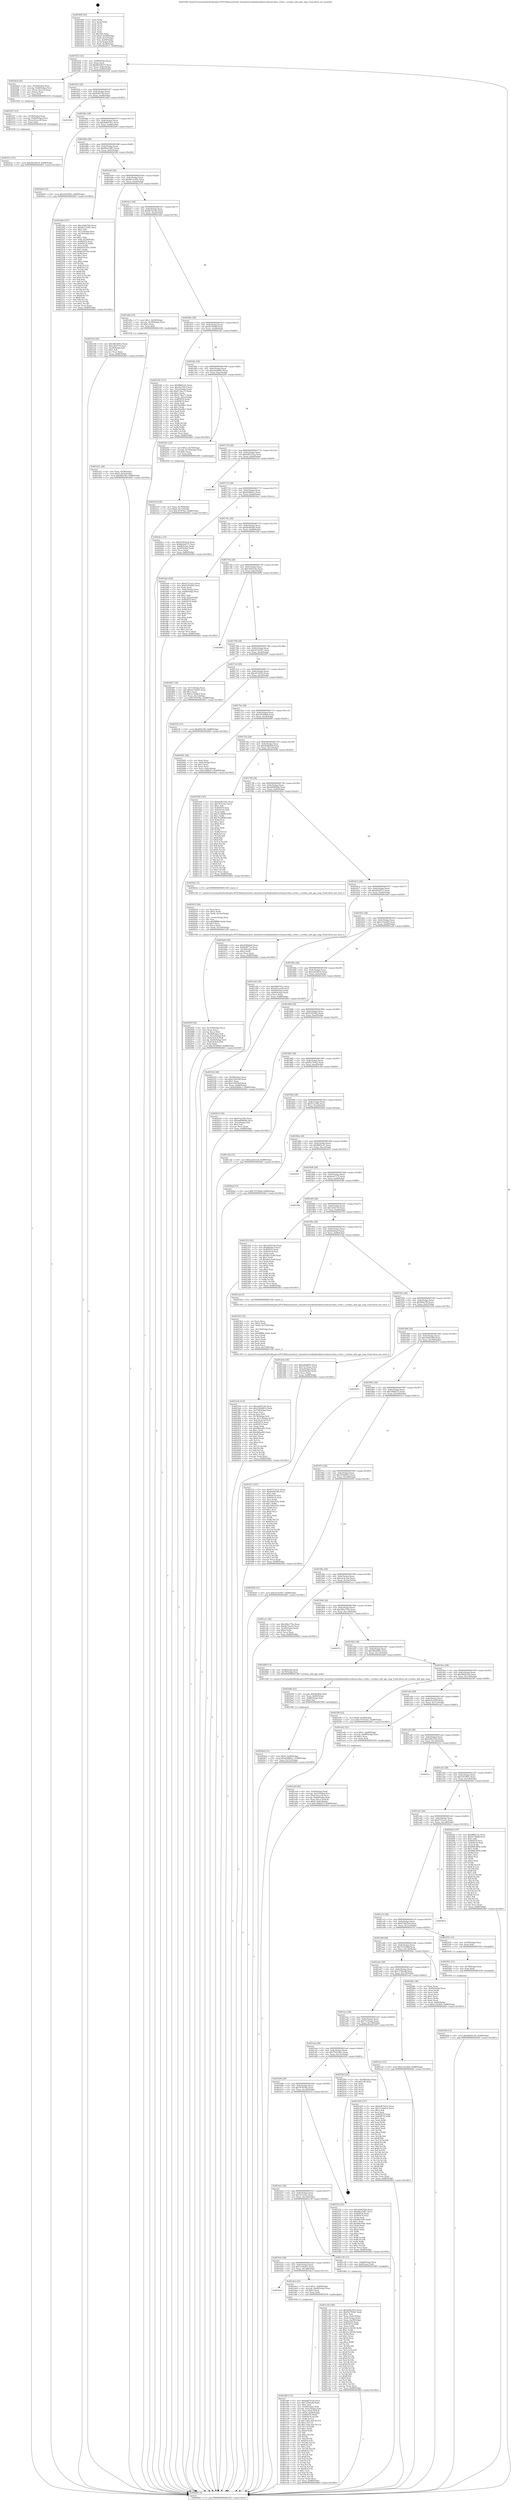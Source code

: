 digraph "0x401600" {
  label = "0x401600 (/mnt/c/Users/mathe/Desktop/tcc/POCII/binaries/extr_linuxdriversinfinibandhwocrdmaocrdma_verbs.c_ocrdma_add_qpn_map_Final-ollvm.out::main(0))"
  labelloc = "t"
  node[shape=record]

  Entry [label="",width=0.3,height=0.3,shape=circle,fillcolor=black,style=filled]
  "0x401632" [label="{
     0x401632 [32]\l
     | [instrs]\l
     &nbsp;&nbsp;0x401632 \<+6\>: mov -0x88(%rbp),%eax\l
     &nbsp;&nbsp;0x401638 \<+2\>: mov %eax,%ecx\l
     &nbsp;&nbsp;0x40163a \<+6\>: sub $0x8b5a8375,%ecx\l
     &nbsp;&nbsp;0x401640 \<+6\>: mov %eax,-0x8c(%rbp)\l
     &nbsp;&nbsp;0x401646 \<+6\>: mov %ecx,-0x90(%rbp)\l
     &nbsp;&nbsp;0x40164c \<+6\>: je 00000000004024ed \<main+0xeed\>\l
  }"]
  "0x4024ed" [label="{
     0x4024ed [26]\l
     | [instrs]\l
     &nbsp;&nbsp;0x4024ed \<+4\>: mov -0x58(%rbp),%rax\l
     &nbsp;&nbsp;0x4024f1 \<+7\>: movslq -0x84(%rbp),%rcx\l
     &nbsp;&nbsp;0x4024f8 \<+4\>: mov (%rax,%rcx,8),%rax\l
     &nbsp;&nbsp;0x4024fc \<+3\>: mov (%rax),%rax\l
     &nbsp;&nbsp;0x4024ff \<+3\>: mov %rax,%rdi\l
     &nbsp;&nbsp;0x402502 \<+5\>: call 0000000000401030 \<free@plt\>\l
     | [calls]\l
     &nbsp;&nbsp;0x401030 \{1\} (unknown)\l
  }"]
  "0x401652" [label="{
     0x401652 [28]\l
     | [instrs]\l
     &nbsp;&nbsp;0x401652 \<+5\>: jmp 0000000000401657 \<main+0x57\>\l
     &nbsp;&nbsp;0x401657 \<+6\>: mov -0x8c(%rbp),%eax\l
     &nbsp;&nbsp;0x40165d \<+5\>: sub $0x8c8f77fa,%eax\l
     &nbsp;&nbsp;0x401662 \<+6\>: mov %eax,-0x94(%rbp)\l
     &nbsp;&nbsp;0x401668 \<+6\>: je 0000000000401b82 \<main+0x582\>\l
  }"]
  Exit [label="",width=0.3,height=0.3,shape=circle,fillcolor=black,style=filled,peripheries=2]
  "0x401b82" [label="{
     0x401b82\l
  }", style=dashed]
  "0x40166e" [label="{
     0x40166e [28]\l
     | [instrs]\l
     &nbsp;&nbsp;0x40166e \<+5\>: jmp 0000000000401673 \<main+0x73\>\l
     &nbsp;&nbsp;0x401673 \<+6\>: mov -0x8c(%rbp),%eax\l
     &nbsp;&nbsp;0x401679 \<+5\>: sub $0x90b9741c,%eax\l
     &nbsp;&nbsp;0x40167e \<+6\>: mov %eax,-0x98(%rbp)\l
     &nbsp;&nbsp;0x401684 \<+6\>: je 00000000004020e0 \<main+0xae0\>\l
  }"]
  "0x40256d" [label="{
     0x40256d [15]\l
     | [instrs]\l
     &nbsp;&nbsp;0x40256d \<+10\>: movl $0x40b83c56,-0x88(%rbp)\l
     &nbsp;&nbsp;0x402577 \<+5\>: jmp 00000000004026b5 \<main+0x10b5\>\l
  }"]
  "0x4020e0" [label="{
     0x4020e0 [15]\l
     | [instrs]\l
     &nbsp;&nbsp;0x4020e0 \<+10\>: movl $0x5207f83c,-0x88(%rbp)\l
     &nbsp;&nbsp;0x4020ea \<+5\>: jmp 00000000004026b5 \<main+0x10b5\>\l
  }"]
  "0x40168a" [label="{
     0x40168a [28]\l
     | [instrs]\l
     &nbsp;&nbsp;0x40168a \<+5\>: jmp 000000000040168f \<main+0x8f\>\l
     &nbsp;&nbsp;0x40168f \<+6\>: mov -0x8c(%rbp),%eax\l
     &nbsp;&nbsp;0x401695 \<+5\>: sub $0x98ce5d87,%eax\l
     &nbsp;&nbsp;0x40169a \<+6\>: mov %eax,-0x9c(%rbp)\l
     &nbsp;&nbsp;0x4016a0 \<+6\>: je 000000000040228d \<main+0xc8d\>\l
  }"]
  "0x402561" [label="{
     0x402561 [12]\l
     | [instrs]\l
     &nbsp;&nbsp;0x402561 \<+4\>: mov -0x78(%rbp),%rax\l
     &nbsp;&nbsp;0x402565 \<+3\>: mov %rax,%rdi\l
     &nbsp;&nbsp;0x402568 \<+5\>: call 0000000000401030 \<free@plt\>\l
     | [calls]\l
     &nbsp;&nbsp;0x401030 \{1\} (unknown)\l
  }"]
  "0x40228d" [label="{
     0x40228d [167]\l
     | [instrs]\l
     &nbsp;&nbsp;0x40228d \<+5\>: mov $0x10d625b9,%eax\l
     &nbsp;&nbsp;0x402292 \<+5\>: mov $0x9b13c201,%ecx\l
     &nbsp;&nbsp;0x402297 \<+2\>: mov $0x1,%dl\l
     &nbsp;&nbsp;0x402299 \<+3\>: mov -0x7c(%rbp),%esi\l
     &nbsp;&nbsp;0x40229c \<+3\>: cmp -0x70(%rbp),%esi\l
     &nbsp;&nbsp;0x40229f \<+4\>: setl %dil\l
     &nbsp;&nbsp;0x4022a3 \<+4\>: and $0x1,%dil\l
     &nbsp;&nbsp;0x4022a7 \<+4\>: mov %dil,-0x29(%rbp)\l
     &nbsp;&nbsp;0x4022ab \<+7\>: mov 0x405070,%esi\l
     &nbsp;&nbsp;0x4022b2 \<+8\>: mov 0x405074,%r8d\l
     &nbsp;&nbsp;0x4022ba \<+3\>: mov %esi,%r9d\l
     &nbsp;&nbsp;0x4022bd \<+7\>: sub $0xb016763c,%r9d\l
     &nbsp;&nbsp;0x4022c4 \<+4\>: sub $0x1,%r9d\l
     &nbsp;&nbsp;0x4022c8 \<+7\>: add $0xb016763c,%r9d\l
     &nbsp;&nbsp;0x4022cf \<+4\>: imul %r9d,%esi\l
     &nbsp;&nbsp;0x4022d3 \<+3\>: and $0x1,%esi\l
     &nbsp;&nbsp;0x4022d6 \<+3\>: cmp $0x0,%esi\l
     &nbsp;&nbsp;0x4022d9 \<+4\>: sete %dil\l
     &nbsp;&nbsp;0x4022dd \<+4\>: cmp $0xa,%r8d\l
     &nbsp;&nbsp;0x4022e1 \<+4\>: setl %r10b\l
     &nbsp;&nbsp;0x4022e5 \<+3\>: mov %dil,%r11b\l
     &nbsp;&nbsp;0x4022e8 \<+4\>: xor $0xff,%r11b\l
     &nbsp;&nbsp;0x4022ec \<+3\>: mov %r10b,%bl\l
     &nbsp;&nbsp;0x4022ef \<+3\>: xor $0xff,%bl\l
     &nbsp;&nbsp;0x4022f2 \<+3\>: xor $0x0,%dl\l
     &nbsp;&nbsp;0x4022f5 \<+3\>: mov %r11b,%r14b\l
     &nbsp;&nbsp;0x4022f8 \<+4\>: and $0x0,%r14b\l
     &nbsp;&nbsp;0x4022fc \<+3\>: and %dl,%dil\l
     &nbsp;&nbsp;0x4022ff \<+3\>: mov %bl,%r15b\l
     &nbsp;&nbsp;0x402302 \<+4\>: and $0x0,%r15b\l
     &nbsp;&nbsp;0x402306 \<+3\>: and %dl,%r10b\l
     &nbsp;&nbsp;0x402309 \<+3\>: or %dil,%r14b\l
     &nbsp;&nbsp;0x40230c \<+3\>: or %r10b,%r15b\l
     &nbsp;&nbsp;0x40230f \<+3\>: xor %r15b,%r14b\l
     &nbsp;&nbsp;0x402312 \<+3\>: or %bl,%r11b\l
     &nbsp;&nbsp;0x402315 \<+4\>: xor $0xff,%r11b\l
     &nbsp;&nbsp;0x402319 \<+3\>: or $0x0,%dl\l
     &nbsp;&nbsp;0x40231c \<+3\>: and %dl,%r11b\l
     &nbsp;&nbsp;0x40231f \<+3\>: or %r11b,%r14b\l
     &nbsp;&nbsp;0x402322 \<+4\>: test $0x1,%r14b\l
     &nbsp;&nbsp;0x402326 \<+3\>: cmovne %ecx,%eax\l
     &nbsp;&nbsp;0x402329 \<+6\>: mov %eax,-0x88(%rbp)\l
     &nbsp;&nbsp;0x40232f \<+5\>: jmp 00000000004026b5 \<main+0x10b5\>\l
  }"]
  "0x4016a6" [label="{
     0x4016a6 [28]\l
     | [instrs]\l
     &nbsp;&nbsp;0x4016a6 \<+5\>: jmp 00000000004016ab \<main+0xab\>\l
     &nbsp;&nbsp;0x4016ab \<+6\>: mov -0x8c(%rbp),%eax\l
     &nbsp;&nbsp;0x4016b1 \<+5\>: sub $0x9b13c201,%eax\l
     &nbsp;&nbsp;0x4016b6 \<+6\>: mov %eax,-0xa0(%rbp)\l
     &nbsp;&nbsp;0x4016bc \<+6\>: je 0000000000402334 \<main+0xd34\>\l
  }"]
  "0x40251e" [label="{
     0x40251e [15]\l
     | [instrs]\l
     &nbsp;&nbsp;0x40251e \<+10\>: movl $0xeb418014,-0x88(%rbp)\l
     &nbsp;&nbsp;0x402528 \<+5\>: jmp 00000000004026b5 \<main+0x10b5\>\l
  }"]
  "0x402334" [label="{
     0x402334 [30]\l
     | [instrs]\l
     &nbsp;&nbsp;0x402334 \<+5\>: mov $0x38b3d81e,%eax\l
     &nbsp;&nbsp;0x402339 \<+5\>: mov $0x12bd710,%ecx\l
     &nbsp;&nbsp;0x40233e \<+3\>: mov -0x29(%rbp),%dl\l
     &nbsp;&nbsp;0x402341 \<+3\>: test $0x1,%dl\l
     &nbsp;&nbsp;0x402344 \<+3\>: cmovne %ecx,%eax\l
     &nbsp;&nbsp;0x402347 \<+6\>: mov %eax,-0x88(%rbp)\l
     &nbsp;&nbsp;0x40234d \<+5\>: jmp 00000000004026b5 \<main+0x10b5\>\l
  }"]
  "0x4016c2" [label="{
     0x4016c2 [28]\l
     | [instrs]\l
     &nbsp;&nbsp;0x4016c2 \<+5\>: jmp 00000000004016c7 \<main+0xc7\>\l
     &nbsp;&nbsp;0x4016c7 \<+6\>: mov -0x8c(%rbp),%eax\l
     &nbsp;&nbsp;0x4016cd \<+5\>: sub $0x9b72ac02,%eax\l
     &nbsp;&nbsp;0x4016d2 \<+6\>: mov %eax,-0xa4(%rbp)\l
     &nbsp;&nbsp;0x4016d8 \<+6\>: je 0000000000401d0a \<main+0x70a\>\l
  }"]
  "0x402507" [label="{
     0x402507 [23]\l
     | [instrs]\l
     &nbsp;&nbsp;0x402507 \<+4\>: mov -0x58(%rbp),%rax\l
     &nbsp;&nbsp;0x40250b \<+7\>: movslq -0x84(%rbp),%rcx\l
     &nbsp;&nbsp;0x402512 \<+4\>: mov (%rax,%rcx,8),%rax\l
     &nbsp;&nbsp;0x402516 \<+3\>: mov %rax,%rdi\l
     &nbsp;&nbsp;0x402519 \<+5\>: call 0000000000401030 \<free@plt\>\l
     | [calls]\l
     &nbsp;&nbsp;0x401030 \{1\} (unknown)\l
  }"]
  "0x401d0a" [label="{
     0x401d0a [23]\l
     | [instrs]\l
     &nbsp;&nbsp;0x401d0a \<+7\>: movl $0x1,-0x50(%rbp)\l
     &nbsp;&nbsp;0x401d11 \<+4\>: movslq -0x50(%rbp),%rax\l
     &nbsp;&nbsp;0x401d15 \<+4\>: shl $0x3,%rax\l
     &nbsp;&nbsp;0x401d19 \<+3\>: mov %rax,%rdi\l
     &nbsp;&nbsp;0x401d1c \<+5\>: call 0000000000401050 \<malloc@plt\>\l
     | [calls]\l
     &nbsp;&nbsp;0x401050 \{1\} (unknown)\l
  }"]
  "0x4016de" [label="{
     0x4016de [28]\l
     | [instrs]\l
     &nbsp;&nbsp;0x4016de \<+5\>: jmp 00000000004016e3 \<main+0xe3\>\l
     &nbsp;&nbsp;0x4016e3 \<+6\>: mov -0x8c(%rbp),%eax\l
     &nbsp;&nbsp;0x4016e9 \<+5\>: sub $0x9e7f4d6f,%eax\l
     &nbsp;&nbsp;0x4016ee \<+6\>: mov %eax,-0xa8(%rbp)\l
     &nbsp;&nbsp;0x4016f4 \<+6\>: je 0000000000402182 \<main+0xb82\>\l
  }"]
  "0x4024ad" [label="{
     0x4024ad [31]\l
     | [instrs]\l
     &nbsp;&nbsp;0x4024ad \<+10\>: movl $0x0,-0x84(%rbp)\l
     &nbsp;&nbsp;0x4024b7 \<+10\>: movl $0xbf2866c1,-0x88(%rbp)\l
     &nbsp;&nbsp;0x4024c1 \<+6\>: mov %eax,-0x15c(%rbp)\l
     &nbsp;&nbsp;0x4024c7 \<+5\>: jmp 00000000004026b5 \<main+0x10b5\>\l
  }"]
  "0x402182" [label="{
     0x402182 [112]\l
     | [instrs]\l
     &nbsp;&nbsp;0x402182 \<+5\>: mov $0xf8661cf1,%eax\l
     &nbsp;&nbsp;0x402187 \<+5\>: mov $0xc8125f23,%ecx\l
     &nbsp;&nbsp;0x40218c \<+3\>: mov -0x5c(%rbp),%edx\l
     &nbsp;&nbsp;0x40218f \<+6\>: add $0xf174ac71,%edx\l
     &nbsp;&nbsp;0x402195 \<+3\>: add $0x1,%edx\l
     &nbsp;&nbsp;0x402198 \<+6\>: sub $0xf174ac71,%edx\l
     &nbsp;&nbsp;0x40219e \<+3\>: mov %edx,-0x5c(%rbp)\l
     &nbsp;&nbsp;0x4021a1 \<+7\>: mov 0x405070,%edx\l
     &nbsp;&nbsp;0x4021a8 \<+7\>: mov 0x405074,%esi\l
     &nbsp;&nbsp;0x4021af \<+2\>: mov %edx,%edi\l
     &nbsp;&nbsp;0x4021b1 \<+6\>: sub $0x3fee68e1,%edi\l
     &nbsp;&nbsp;0x4021b7 \<+3\>: sub $0x1,%edi\l
     &nbsp;&nbsp;0x4021ba \<+6\>: add $0x3fee68e1,%edi\l
     &nbsp;&nbsp;0x4021c0 \<+3\>: imul %edi,%edx\l
     &nbsp;&nbsp;0x4021c3 \<+3\>: and $0x1,%edx\l
     &nbsp;&nbsp;0x4021c6 \<+3\>: cmp $0x0,%edx\l
     &nbsp;&nbsp;0x4021c9 \<+4\>: sete %r8b\l
     &nbsp;&nbsp;0x4021cd \<+3\>: cmp $0xa,%esi\l
     &nbsp;&nbsp;0x4021d0 \<+4\>: setl %r9b\l
     &nbsp;&nbsp;0x4021d4 \<+3\>: mov %r8b,%r10b\l
     &nbsp;&nbsp;0x4021d7 \<+3\>: and %r9b,%r10b\l
     &nbsp;&nbsp;0x4021da \<+3\>: xor %r9b,%r8b\l
     &nbsp;&nbsp;0x4021dd \<+3\>: or %r8b,%r10b\l
     &nbsp;&nbsp;0x4021e0 \<+4\>: test $0x1,%r10b\l
     &nbsp;&nbsp;0x4021e4 \<+3\>: cmovne %ecx,%eax\l
     &nbsp;&nbsp;0x4021e7 \<+6\>: mov %eax,-0x88(%rbp)\l
     &nbsp;&nbsp;0x4021ed \<+5\>: jmp 00000000004026b5 \<main+0x10b5\>\l
  }"]
  "0x4016fa" [label="{
     0x4016fa [28]\l
     | [instrs]\l
     &nbsp;&nbsp;0x4016fa \<+5\>: jmp 00000000004016ff \<main+0xff\>\l
     &nbsp;&nbsp;0x4016ff \<+6\>: mov -0x8c(%rbp),%eax\l
     &nbsp;&nbsp;0x401705 \<+5\>: sub $0xa2bd6f03,%eax\l
     &nbsp;&nbsp;0x40170a \<+6\>: mov %eax,-0xac(%rbp)\l
     &nbsp;&nbsp;0x401710 \<+6\>: je 0000000000402201 \<main+0xc01\>\l
  }"]
  "0x402496" [label="{
     0x402496 [23]\l
     | [instrs]\l
     &nbsp;&nbsp;0x402496 \<+10\>: movabs $0x4030b6,%rdi\l
     &nbsp;&nbsp;0x4024a0 \<+3\>: mov %eax,-0x80(%rbp)\l
     &nbsp;&nbsp;0x4024a3 \<+3\>: mov -0x80(%rbp),%esi\l
     &nbsp;&nbsp;0x4024a6 \<+2\>: mov $0x0,%al\l
     &nbsp;&nbsp;0x4024a8 \<+5\>: call 0000000000401040 \<printf@plt\>\l
     | [calls]\l
     &nbsp;&nbsp;0x401040 \{1\} (unknown)\l
  }"]
  "0x402201" [label="{
     0x402201 [23]\l
     | [instrs]\l
     &nbsp;&nbsp;0x402201 \<+7\>: movl $0x1,-0x70(%rbp)\l
     &nbsp;&nbsp;0x402208 \<+4\>: movslq -0x70(%rbp),%rax\l
     &nbsp;&nbsp;0x40220c \<+4\>: shl $0x3,%rax\l
     &nbsp;&nbsp;0x402210 \<+3\>: mov %rax,%rdi\l
     &nbsp;&nbsp;0x402213 \<+5\>: call 0000000000401050 \<malloc@plt\>\l
     | [calls]\l
     &nbsp;&nbsp;0x401050 \{1\} (unknown)\l
  }"]
  "0x401716" [label="{
     0x401716 [28]\l
     | [instrs]\l
     &nbsp;&nbsp;0x401716 \<+5\>: jmp 000000000040171b \<main+0x11b\>\l
     &nbsp;&nbsp;0x40171b \<+6\>: mov -0x8c(%rbp),%eax\l
     &nbsp;&nbsp;0x401721 \<+5\>: sub $0xbd87d33a,%eax\l
     &nbsp;&nbsp;0x401726 \<+6\>: mov %eax,-0xb0(%rbp)\l
     &nbsp;&nbsp;0x40172c \<+6\>: je 00000000004025e9 \<main+0xfe9\>\l
  }"]
  "0x4023e6" [label="{
     0x4023e6 [114]\l
     | [instrs]\l
     &nbsp;&nbsp;0x4023e6 \<+5\>: mov $0xc4d55c4a,%ecx\l
     &nbsp;&nbsp;0x4023eb \<+5\>: mov $0x25044812,%edx\l
     &nbsp;&nbsp;0x4023f0 \<+6\>: mov -0x158(%rbp),%esi\l
     &nbsp;&nbsp;0x4023f6 \<+3\>: imul %eax,%esi\l
     &nbsp;&nbsp;0x4023f9 \<+3\>: movslq %esi,%r8\l
     &nbsp;&nbsp;0x4023fc \<+4\>: mov -0x78(%rbp),%r9\l
     &nbsp;&nbsp;0x402400 \<+4\>: movslq -0x7c(%rbp),%r10\l
     &nbsp;&nbsp;0x402404 \<+4\>: mov %r8,(%r9,%r10,8)\l
     &nbsp;&nbsp;0x402408 \<+7\>: mov 0x405070,%eax\l
     &nbsp;&nbsp;0x40240f \<+7\>: mov 0x405074,%esi\l
     &nbsp;&nbsp;0x402416 \<+2\>: mov %eax,%edi\l
     &nbsp;&nbsp;0x402418 \<+6\>: sub $0x94bacf62,%edi\l
     &nbsp;&nbsp;0x40241e \<+3\>: sub $0x1,%edi\l
     &nbsp;&nbsp;0x402421 \<+6\>: add $0x94bacf62,%edi\l
     &nbsp;&nbsp;0x402427 \<+3\>: imul %edi,%eax\l
     &nbsp;&nbsp;0x40242a \<+3\>: and $0x1,%eax\l
     &nbsp;&nbsp;0x40242d \<+3\>: cmp $0x0,%eax\l
     &nbsp;&nbsp;0x402430 \<+4\>: sete %r11b\l
     &nbsp;&nbsp;0x402434 \<+3\>: cmp $0xa,%esi\l
     &nbsp;&nbsp;0x402437 \<+3\>: setl %bl\l
     &nbsp;&nbsp;0x40243a \<+3\>: mov %r11b,%r14b\l
     &nbsp;&nbsp;0x40243d \<+3\>: and %bl,%r14b\l
     &nbsp;&nbsp;0x402440 \<+3\>: xor %bl,%r11b\l
     &nbsp;&nbsp;0x402443 \<+3\>: or %r11b,%r14b\l
     &nbsp;&nbsp;0x402446 \<+4\>: test $0x1,%r14b\l
     &nbsp;&nbsp;0x40244a \<+3\>: cmovne %edx,%ecx\l
     &nbsp;&nbsp;0x40244d \<+6\>: mov %ecx,-0x88(%rbp)\l
     &nbsp;&nbsp;0x402453 \<+5\>: jmp 00000000004026b5 \<main+0x10b5\>\l
  }"]
  "0x4025e9" [label="{
     0x4025e9\l
  }", style=dashed]
  "0x401732" [label="{
     0x401732 [28]\l
     | [instrs]\l
     &nbsp;&nbsp;0x401732 \<+5\>: jmp 0000000000401737 \<main+0x137\>\l
     &nbsp;&nbsp;0x401737 \<+6\>: mov -0x8c(%rbp),%eax\l
     &nbsp;&nbsp;0x40173d \<+5\>: sub $0xbf2866c1,%eax\l
     &nbsp;&nbsp;0x401742 \<+6\>: mov %eax,-0xb4(%rbp)\l
     &nbsp;&nbsp;0x401748 \<+6\>: je 00000000004024cc \<main+0xecc\>\l
  }"]
  "0x4023b2" [label="{
     0x4023b2 [52]\l
     | [instrs]\l
     &nbsp;&nbsp;0x4023b2 \<+2\>: xor %ecx,%ecx\l
     &nbsp;&nbsp;0x4023b4 \<+5\>: mov $0x2,%edx\l
     &nbsp;&nbsp;0x4023b9 \<+6\>: mov %edx,-0x154(%rbp)\l
     &nbsp;&nbsp;0x4023bf \<+1\>: cltd\l
     &nbsp;&nbsp;0x4023c0 \<+6\>: mov -0x154(%rbp),%esi\l
     &nbsp;&nbsp;0x4023c6 \<+2\>: idiv %esi\l
     &nbsp;&nbsp;0x4023c8 \<+6\>: imul $0xfffffffe,%edx,%edx\l
     &nbsp;&nbsp;0x4023ce \<+2\>: mov %ecx,%edi\l
     &nbsp;&nbsp;0x4023d0 \<+2\>: sub %edx,%edi\l
     &nbsp;&nbsp;0x4023d2 \<+2\>: mov %ecx,%edx\l
     &nbsp;&nbsp;0x4023d4 \<+3\>: sub $0x1,%edx\l
     &nbsp;&nbsp;0x4023d7 \<+2\>: add %edx,%edi\l
     &nbsp;&nbsp;0x4023d9 \<+2\>: sub %edi,%ecx\l
     &nbsp;&nbsp;0x4023db \<+6\>: mov %ecx,-0x158(%rbp)\l
     &nbsp;&nbsp;0x4023e1 \<+5\>: call 0000000000401160 \<next_i\>\l
     | [calls]\l
     &nbsp;&nbsp;0x401160 \{1\} (/mnt/c/Users/mathe/Desktop/tcc/POCII/binaries/extr_linuxdriversinfinibandhwocrdmaocrdma_verbs.c_ocrdma_add_qpn_map_Final-ollvm.out::next_i)\l
  }"]
  "0x4024cc" [label="{
     0x4024cc [33]\l
     | [instrs]\l
     &nbsp;&nbsp;0x4024cc \<+5\>: mov $0x67d025cd,%eax\l
     &nbsp;&nbsp;0x4024d1 \<+5\>: mov $0x8b5a8375,%ecx\l
     &nbsp;&nbsp;0x4024d6 \<+6\>: mov -0x84(%rbp),%edx\l
     &nbsp;&nbsp;0x4024dc \<+3\>: cmp -0x50(%rbp),%edx\l
     &nbsp;&nbsp;0x4024df \<+3\>: cmovl %ecx,%eax\l
     &nbsp;&nbsp;0x4024e2 \<+6\>: mov %eax,-0x88(%rbp)\l
     &nbsp;&nbsp;0x4024e8 \<+5\>: jmp 00000000004026b5 \<main+0x10b5\>\l
  }"]
  "0x40174e" [label="{
     0x40174e [28]\l
     | [instrs]\l
     &nbsp;&nbsp;0x40174e \<+5\>: jmp 0000000000401753 \<main+0x153\>\l
     &nbsp;&nbsp;0x401753 \<+6\>: mov -0x8c(%rbp),%eax\l
     &nbsp;&nbsp;0x401759 \<+5\>: sub $0xbfe903d6,%eax\l
     &nbsp;&nbsp;0x40175e \<+6\>: mov %eax,-0xb8(%rbp)\l
     &nbsp;&nbsp;0x401764 \<+6\>: je 0000000000401fa6 \<main+0x9a6\>\l
  }"]
  "0x402218" [label="{
     0x402218 [26]\l
     | [instrs]\l
     &nbsp;&nbsp;0x402218 \<+4\>: mov %rax,-0x78(%rbp)\l
     &nbsp;&nbsp;0x40221c \<+7\>: movl $0x0,-0x7c(%rbp)\l
     &nbsp;&nbsp;0x402223 \<+10\>: movl $0x76767fbc,-0x88(%rbp)\l
     &nbsp;&nbsp;0x40222d \<+5\>: jmp 00000000004026b5 \<main+0x10b5\>\l
  }"]
  "0x401fa6" [label="{
     0x401fa6 [106]\l
     | [instrs]\l
     &nbsp;&nbsp;0x401fa6 \<+5\>: mov $0x6727ee1e,%eax\l
     &nbsp;&nbsp;0x401fab \<+5\>: mov $0xf3293692,%ecx\l
     &nbsp;&nbsp;0x401fb0 \<+2\>: xor %edx,%edx\l
     &nbsp;&nbsp;0x401fb2 \<+3\>: mov -0x6c(%rbp),%esi\l
     &nbsp;&nbsp;0x401fb5 \<+3\>: cmp -0x68(%rbp),%esi\l
     &nbsp;&nbsp;0x401fb8 \<+4\>: setl %dil\l
     &nbsp;&nbsp;0x401fbc \<+4\>: and $0x1,%dil\l
     &nbsp;&nbsp;0x401fc0 \<+4\>: mov %dil,-0x2a(%rbp)\l
     &nbsp;&nbsp;0x401fc4 \<+7\>: mov 0x405070,%esi\l
     &nbsp;&nbsp;0x401fcb \<+8\>: mov 0x405074,%r8d\l
     &nbsp;&nbsp;0x401fd3 \<+3\>: sub $0x1,%edx\l
     &nbsp;&nbsp;0x401fd6 \<+3\>: mov %esi,%r9d\l
     &nbsp;&nbsp;0x401fd9 \<+3\>: add %edx,%r9d\l
     &nbsp;&nbsp;0x401fdc \<+4\>: imul %r9d,%esi\l
     &nbsp;&nbsp;0x401fe0 \<+3\>: and $0x1,%esi\l
     &nbsp;&nbsp;0x401fe3 \<+3\>: cmp $0x0,%esi\l
     &nbsp;&nbsp;0x401fe6 \<+4\>: sete %dil\l
     &nbsp;&nbsp;0x401fea \<+4\>: cmp $0xa,%r8d\l
     &nbsp;&nbsp;0x401fee \<+4\>: setl %r10b\l
     &nbsp;&nbsp;0x401ff2 \<+3\>: mov %dil,%r11b\l
     &nbsp;&nbsp;0x401ff5 \<+3\>: and %r10b,%r11b\l
     &nbsp;&nbsp;0x401ff8 \<+3\>: xor %r10b,%dil\l
     &nbsp;&nbsp;0x401ffb \<+3\>: or %dil,%r11b\l
     &nbsp;&nbsp;0x401ffe \<+4\>: test $0x1,%r11b\l
     &nbsp;&nbsp;0x402002 \<+3\>: cmovne %ecx,%eax\l
     &nbsp;&nbsp;0x402005 \<+6\>: mov %eax,-0x88(%rbp)\l
     &nbsp;&nbsp;0x40200b \<+5\>: jmp 00000000004026b5 \<main+0x10b5\>\l
  }"]
  "0x40176a" [label="{
     0x40176a [28]\l
     | [instrs]\l
     &nbsp;&nbsp;0x40176a \<+5\>: jmp 000000000040176f \<main+0x16f\>\l
     &nbsp;&nbsp;0x40176f \<+6\>: mov -0x8c(%rbp),%eax\l
     &nbsp;&nbsp;0x401775 \<+5\>: sub $0xc4d55c4a,%eax\l
     &nbsp;&nbsp;0x40177a \<+6\>: mov %eax,-0xbc(%rbp)\l
     &nbsp;&nbsp;0x401780 \<+6\>: je 0000000000402662 \<main+0x1062\>\l
  }"]
  "0x40205f" [label="{
     0x40205f [50]\l
     | [instrs]\l
     &nbsp;&nbsp;0x40205f \<+6\>: mov -0x150(%rbp),%ecx\l
     &nbsp;&nbsp;0x402065 \<+3\>: imul %eax,%ecx\l
     &nbsp;&nbsp;0x402068 \<+3\>: movslq %ecx,%rdi\l
     &nbsp;&nbsp;0x40206b \<+4\>: mov -0x58(%rbp),%r8\l
     &nbsp;&nbsp;0x40206f \<+4\>: movslq -0x5c(%rbp),%r9\l
     &nbsp;&nbsp;0x402073 \<+4\>: mov (%r8,%r9,8),%r8\l
     &nbsp;&nbsp;0x402077 \<+4\>: movslq -0x64(%rbp),%r9\l
     &nbsp;&nbsp;0x40207b \<+4\>: mov (%r8,%r9,8),%r8\l
     &nbsp;&nbsp;0x40207f \<+3\>: mov %rdi,(%r8)\l
     &nbsp;&nbsp;0x402082 \<+10\>: movl $0xc95388a0,-0x88(%rbp)\l
     &nbsp;&nbsp;0x40208c \<+5\>: jmp 00000000004026b5 \<main+0x10b5\>\l
  }"]
  "0x402662" [label="{
     0x402662\l
  }", style=dashed]
  "0x401786" [label="{
     0x401786 [28]\l
     | [instrs]\l
     &nbsp;&nbsp;0x401786 \<+5\>: jmp 000000000040178b \<main+0x18b\>\l
     &nbsp;&nbsp;0x40178b \<+6\>: mov -0x8c(%rbp),%eax\l
     &nbsp;&nbsp;0x401791 \<+5\>: sub $0xc67dc047,%eax\l
     &nbsp;&nbsp;0x401796 \<+6\>: mov %eax,-0xc0(%rbp)\l
     &nbsp;&nbsp;0x40179c \<+6\>: je 0000000000402467 \<main+0xe67\>\l
  }"]
  "0x402033" [label="{
     0x402033 [44]\l
     | [instrs]\l
     &nbsp;&nbsp;0x402033 \<+2\>: xor %ecx,%ecx\l
     &nbsp;&nbsp;0x402035 \<+5\>: mov $0x2,%edx\l
     &nbsp;&nbsp;0x40203a \<+6\>: mov %edx,-0x14c(%rbp)\l
     &nbsp;&nbsp;0x402040 \<+1\>: cltd\l
     &nbsp;&nbsp;0x402041 \<+6\>: mov -0x14c(%rbp),%esi\l
     &nbsp;&nbsp;0x402047 \<+2\>: idiv %esi\l
     &nbsp;&nbsp;0x402049 \<+6\>: imul $0xfffffffe,%edx,%edx\l
     &nbsp;&nbsp;0x40204f \<+3\>: sub $0x1,%ecx\l
     &nbsp;&nbsp;0x402052 \<+2\>: sub %ecx,%edx\l
     &nbsp;&nbsp;0x402054 \<+6\>: mov %edx,-0x150(%rbp)\l
     &nbsp;&nbsp;0x40205a \<+5\>: call 0000000000401160 \<next_i\>\l
     | [calls]\l
     &nbsp;&nbsp;0x401160 \{1\} (/mnt/c/Users/mathe/Desktop/tcc/POCII/binaries/extr_linuxdriversinfinibandhwocrdmaocrdma_verbs.c_ocrdma_add_qpn_map_Final-ollvm.out::next_i)\l
  }"]
  "0x402467" [label="{
     0x402467 [34]\l
     | [instrs]\l
     &nbsp;&nbsp;0x402467 \<+3\>: mov -0x7c(%rbp),%eax\l
     &nbsp;&nbsp;0x40246a \<+5\>: add $0x2e7da8a5,%eax\l
     &nbsp;&nbsp;0x40246f \<+3\>: add $0x1,%eax\l
     &nbsp;&nbsp;0x402472 \<+5\>: sub $0x2e7da8a5,%eax\l
     &nbsp;&nbsp;0x402477 \<+3\>: mov %eax,-0x7c(%rbp)\l
     &nbsp;&nbsp;0x40247a \<+10\>: movl $0x76767fbc,-0x88(%rbp)\l
     &nbsp;&nbsp;0x402484 \<+5\>: jmp 00000000004026b5 \<main+0x10b5\>\l
  }"]
  "0x4017a2" [label="{
     0x4017a2 [28]\l
     | [instrs]\l
     &nbsp;&nbsp;0x4017a2 \<+5\>: jmp 00000000004017a7 \<main+0x1a7\>\l
     &nbsp;&nbsp;0x4017a7 \<+6\>: mov -0x8c(%rbp),%eax\l
     &nbsp;&nbsp;0x4017ad \<+5\>: sub $0xc8125f23,%eax\l
     &nbsp;&nbsp;0x4017b2 \<+6\>: mov %eax,-0xc4(%rbp)\l
     &nbsp;&nbsp;0x4017b8 \<+6\>: je 00000000004021f2 \<main+0xbf2\>\l
  }"]
  "0x401ee9" [label="{
     0x401ee9 [42]\l
     | [instrs]\l
     &nbsp;&nbsp;0x401ee9 \<+4\>: mov -0x58(%rbp),%rdi\l
     &nbsp;&nbsp;0x401eed \<+4\>: movslq -0x5c(%rbp),%rcx\l
     &nbsp;&nbsp;0x401ef1 \<+4\>: mov (%rdi,%rcx,8),%rcx\l
     &nbsp;&nbsp;0x401ef5 \<+4\>: movslq -0x64(%rbp),%rdi\l
     &nbsp;&nbsp;0x401ef9 \<+4\>: mov %rax,(%rcx,%rdi,8)\l
     &nbsp;&nbsp;0x401efd \<+7\>: movl $0x0,-0x6c(%rbp)\l
     &nbsp;&nbsp;0x401f04 \<+10\>: movl $0x19fdbd73,-0x88(%rbp)\l
     &nbsp;&nbsp;0x401f0e \<+5\>: jmp 00000000004026b5 \<main+0x10b5\>\l
  }"]
  "0x4021f2" [label="{
     0x4021f2 [15]\l
     | [instrs]\l
     &nbsp;&nbsp;0x4021f2 \<+10\>: movl $0xf69a780,-0x88(%rbp)\l
     &nbsp;&nbsp;0x4021fc \<+5\>: jmp 00000000004026b5 \<main+0x10b5\>\l
  }"]
  "0x4017be" [label="{
     0x4017be [28]\l
     | [instrs]\l
     &nbsp;&nbsp;0x4017be \<+5\>: jmp 00000000004017c3 \<main+0x1c3\>\l
     &nbsp;&nbsp;0x4017c3 \<+6\>: mov -0x8c(%rbp),%eax\l
     &nbsp;&nbsp;0x4017c9 \<+5\>: sub $0xc95388a0,%eax\l
     &nbsp;&nbsp;0x4017ce \<+6\>: mov %eax,-0xc8(%rbp)\l
     &nbsp;&nbsp;0x4017d4 \<+6\>: je 0000000000402091 \<main+0xa91\>\l
  }"]
  "0x401df9" [label="{
     0x401df9 [172]\l
     | [instrs]\l
     &nbsp;&nbsp;0x401df9 \<+5\>: mov $0xbd87d33a,%ecx\l
     &nbsp;&nbsp;0x401dfe \<+5\>: mov $0x7259ee8f,%edx\l
     &nbsp;&nbsp;0x401e03 \<+3\>: mov $0x1,%sil\l
     &nbsp;&nbsp;0x401e06 \<+4\>: mov -0x58(%rbp),%rdi\l
     &nbsp;&nbsp;0x401e0a \<+4\>: movslq -0x5c(%rbp),%r8\l
     &nbsp;&nbsp;0x401e0e \<+4\>: mov %rax,(%rdi,%r8,8)\l
     &nbsp;&nbsp;0x401e12 \<+7\>: movl $0x0,-0x64(%rbp)\l
     &nbsp;&nbsp;0x401e19 \<+8\>: mov 0x405070,%r9d\l
     &nbsp;&nbsp;0x401e21 \<+8\>: mov 0x405074,%r10d\l
     &nbsp;&nbsp;0x401e29 \<+3\>: mov %r9d,%r11d\l
     &nbsp;&nbsp;0x401e2c \<+7\>: sub $0x73abc3b0,%r11d\l
     &nbsp;&nbsp;0x401e33 \<+4\>: sub $0x1,%r11d\l
     &nbsp;&nbsp;0x401e37 \<+7\>: add $0x73abc3b0,%r11d\l
     &nbsp;&nbsp;0x401e3e \<+4\>: imul %r11d,%r9d\l
     &nbsp;&nbsp;0x401e42 \<+4\>: and $0x1,%r9d\l
     &nbsp;&nbsp;0x401e46 \<+4\>: cmp $0x0,%r9d\l
     &nbsp;&nbsp;0x401e4a \<+3\>: sete %bl\l
     &nbsp;&nbsp;0x401e4d \<+4\>: cmp $0xa,%r10d\l
     &nbsp;&nbsp;0x401e51 \<+4\>: setl %r14b\l
     &nbsp;&nbsp;0x401e55 \<+3\>: mov %bl,%r15b\l
     &nbsp;&nbsp;0x401e58 \<+4\>: xor $0xff,%r15b\l
     &nbsp;&nbsp;0x401e5c \<+3\>: mov %r14b,%r12b\l
     &nbsp;&nbsp;0x401e5f \<+4\>: xor $0xff,%r12b\l
     &nbsp;&nbsp;0x401e63 \<+4\>: xor $0x1,%sil\l
     &nbsp;&nbsp;0x401e67 \<+3\>: mov %r15b,%r13b\l
     &nbsp;&nbsp;0x401e6a \<+4\>: and $0xff,%r13b\l
     &nbsp;&nbsp;0x401e6e \<+3\>: and %sil,%bl\l
     &nbsp;&nbsp;0x401e71 \<+3\>: mov %r12b,%al\l
     &nbsp;&nbsp;0x401e74 \<+2\>: and $0xff,%al\l
     &nbsp;&nbsp;0x401e76 \<+3\>: and %sil,%r14b\l
     &nbsp;&nbsp;0x401e79 \<+3\>: or %bl,%r13b\l
     &nbsp;&nbsp;0x401e7c \<+3\>: or %r14b,%al\l
     &nbsp;&nbsp;0x401e7f \<+3\>: xor %al,%r13b\l
     &nbsp;&nbsp;0x401e82 \<+3\>: or %r12b,%r15b\l
     &nbsp;&nbsp;0x401e85 \<+4\>: xor $0xff,%r15b\l
     &nbsp;&nbsp;0x401e89 \<+4\>: or $0x1,%sil\l
     &nbsp;&nbsp;0x401e8d \<+3\>: and %sil,%r15b\l
     &nbsp;&nbsp;0x401e90 \<+3\>: or %r15b,%r13b\l
     &nbsp;&nbsp;0x401e93 \<+4\>: test $0x1,%r13b\l
     &nbsp;&nbsp;0x401e97 \<+3\>: cmovne %edx,%ecx\l
     &nbsp;&nbsp;0x401e9a \<+6\>: mov %ecx,-0x88(%rbp)\l
     &nbsp;&nbsp;0x401ea0 \<+5\>: jmp 00000000004026b5 \<main+0x10b5\>\l
  }"]
  "0x402091" [label="{
     0x402091 [28]\l
     | [instrs]\l
     &nbsp;&nbsp;0x402091 \<+2\>: xor %eax,%eax\l
     &nbsp;&nbsp;0x402093 \<+3\>: mov -0x6c(%rbp),%ecx\l
     &nbsp;&nbsp;0x402096 \<+3\>: sub $0x1,%eax\l
     &nbsp;&nbsp;0x402099 \<+2\>: sub %eax,%ecx\l
     &nbsp;&nbsp;0x40209b \<+3\>: mov %ecx,-0x6c(%rbp)\l
     &nbsp;&nbsp;0x40209e \<+10\>: movl $0x19fdbd73,-0x88(%rbp)\l
     &nbsp;&nbsp;0x4020a8 \<+5\>: jmp 00000000004026b5 \<main+0x10b5\>\l
  }"]
  "0x4017da" [label="{
     0x4017da [28]\l
     | [instrs]\l
     &nbsp;&nbsp;0x4017da \<+5\>: jmp 00000000004017df \<main+0x1df\>\l
     &nbsp;&nbsp;0x4017df \<+6\>: mov -0x8c(%rbp),%eax\l
     &nbsp;&nbsp;0x4017e5 \<+5\>: sub $0xd56fdde8,%eax\l
     &nbsp;&nbsp;0x4017ea \<+6\>: mov %eax,-0xcc(%rbp)\l
     &nbsp;&nbsp;0x4017f0 \<+6\>: je 0000000000401b9d \<main+0x59d\>\l
  }"]
  "0x401b5a" [label="{
     0x401b5a\l
  }", style=dashed]
  "0x401b9d" [label="{
     0x401b9d [147]\l
     | [instrs]\l
     &nbsp;&nbsp;0x401b9d \<+5\>: mov $0x428e352e,%eax\l
     &nbsp;&nbsp;0x401ba2 \<+5\>: mov $0x7b7ecfec,%ecx\l
     &nbsp;&nbsp;0x401ba7 \<+2\>: mov $0x1,%dl\l
     &nbsp;&nbsp;0x401ba9 \<+7\>: mov 0x405070,%esi\l
     &nbsp;&nbsp;0x401bb0 \<+7\>: mov 0x405074,%edi\l
     &nbsp;&nbsp;0x401bb7 \<+3\>: mov %esi,%r8d\l
     &nbsp;&nbsp;0x401bba \<+7\>: sub $0x7fc2868f,%r8d\l
     &nbsp;&nbsp;0x401bc1 \<+4\>: sub $0x1,%r8d\l
     &nbsp;&nbsp;0x401bc5 \<+7\>: add $0x7fc2868f,%r8d\l
     &nbsp;&nbsp;0x401bcc \<+4\>: imul %r8d,%esi\l
     &nbsp;&nbsp;0x401bd0 \<+3\>: and $0x1,%esi\l
     &nbsp;&nbsp;0x401bd3 \<+3\>: cmp $0x0,%esi\l
     &nbsp;&nbsp;0x401bd6 \<+4\>: sete %r9b\l
     &nbsp;&nbsp;0x401bda \<+3\>: cmp $0xa,%edi\l
     &nbsp;&nbsp;0x401bdd \<+4\>: setl %r10b\l
     &nbsp;&nbsp;0x401be1 \<+3\>: mov %r9b,%r11b\l
     &nbsp;&nbsp;0x401be4 \<+4\>: xor $0xff,%r11b\l
     &nbsp;&nbsp;0x401be8 \<+3\>: mov %r10b,%bl\l
     &nbsp;&nbsp;0x401beb \<+3\>: xor $0xff,%bl\l
     &nbsp;&nbsp;0x401bee \<+3\>: xor $0x0,%dl\l
     &nbsp;&nbsp;0x401bf1 \<+3\>: mov %r11b,%r14b\l
     &nbsp;&nbsp;0x401bf4 \<+4\>: and $0x0,%r14b\l
     &nbsp;&nbsp;0x401bf8 \<+3\>: and %dl,%r9b\l
     &nbsp;&nbsp;0x401bfb \<+3\>: mov %bl,%r15b\l
     &nbsp;&nbsp;0x401bfe \<+4\>: and $0x0,%r15b\l
     &nbsp;&nbsp;0x401c02 \<+3\>: and %dl,%r10b\l
     &nbsp;&nbsp;0x401c05 \<+3\>: or %r9b,%r14b\l
     &nbsp;&nbsp;0x401c08 \<+3\>: or %r10b,%r15b\l
     &nbsp;&nbsp;0x401c0b \<+3\>: xor %r15b,%r14b\l
     &nbsp;&nbsp;0x401c0e \<+3\>: or %bl,%r11b\l
     &nbsp;&nbsp;0x401c11 \<+4\>: xor $0xff,%r11b\l
     &nbsp;&nbsp;0x401c15 \<+3\>: or $0x0,%dl\l
     &nbsp;&nbsp;0x401c18 \<+3\>: and %dl,%r11b\l
     &nbsp;&nbsp;0x401c1b \<+3\>: or %r11b,%r14b\l
     &nbsp;&nbsp;0x401c1e \<+4\>: test $0x1,%r14b\l
     &nbsp;&nbsp;0x401c22 \<+3\>: cmovne %ecx,%eax\l
     &nbsp;&nbsp;0x401c25 \<+6\>: mov %eax,-0x88(%rbp)\l
     &nbsp;&nbsp;0x401c2b \<+5\>: jmp 00000000004026b5 \<main+0x10b5\>\l
  }"]
  "0x4017f6" [label="{
     0x4017f6 [28]\l
     | [instrs]\l
     &nbsp;&nbsp;0x4017f6 \<+5\>: jmp 00000000004017fb \<main+0x1fb\>\l
     &nbsp;&nbsp;0x4017fb \<+6\>: mov -0x8c(%rbp),%eax\l
     &nbsp;&nbsp;0x401801 \<+5\>: sub $0xdd0060db,%eax\l
     &nbsp;&nbsp;0x401806 \<+6\>: mov %eax,-0xd0(%rbp)\l
     &nbsp;&nbsp;0x40180c \<+6\>: je 000000000040202e \<main+0xa2e\>\l
  }"]
  "0x401de2" [label="{
     0x401de2 [23]\l
     | [instrs]\l
     &nbsp;&nbsp;0x401de2 \<+7\>: movl $0x1,-0x60(%rbp)\l
     &nbsp;&nbsp;0x401de9 \<+4\>: movslq -0x60(%rbp),%rax\l
     &nbsp;&nbsp;0x401ded \<+4\>: shl $0x3,%rax\l
     &nbsp;&nbsp;0x401df1 \<+3\>: mov %rax,%rdi\l
     &nbsp;&nbsp;0x401df4 \<+5\>: call 0000000000401050 \<malloc@plt\>\l
     | [calls]\l
     &nbsp;&nbsp;0x401050 \{1\} (unknown)\l
  }"]
  "0x40202e" [label="{
     0x40202e [5]\l
     | [instrs]\l
     &nbsp;&nbsp;0x40202e \<+5\>: call 0000000000401160 \<next_i\>\l
     | [calls]\l
     &nbsp;&nbsp;0x401160 \{1\} (/mnt/c/Users/mathe/Desktop/tcc/POCII/binaries/extr_linuxdriversinfinibandhwocrdmaocrdma_verbs.c_ocrdma_add_qpn_map_Final-ollvm.out::next_i)\l
  }"]
  "0x401812" [label="{
     0x401812 [28]\l
     | [instrs]\l
     &nbsp;&nbsp;0x401812 \<+5\>: jmp 0000000000401817 \<main+0x217\>\l
     &nbsp;&nbsp;0x401817 \<+6\>: mov -0x8c(%rbp),%eax\l
     &nbsp;&nbsp;0x40181d \<+5\>: sub $0xdf2af511,%eax\l
     &nbsp;&nbsp;0x401822 \<+6\>: mov %eax,-0xd4(%rbp)\l
     &nbsp;&nbsp;0x401828 \<+6\>: je 0000000000401b64 \<main+0x564\>\l
  }"]
  "0x401d21" [label="{
     0x401d21 [26]\l
     | [instrs]\l
     &nbsp;&nbsp;0x401d21 \<+4\>: mov %rax,-0x58(%rbp)\l
     &nbsp;&nbsp;0x401d25 \<+7\>: movl $0x0,-0x5c(%rbp)\l
     &nbsp;&nbsp;0x401d2c \<+10\>: movl $0xf69a780,-0x88(%rbp)\l
     &nbsp;&nbsp;0x401d36 \<+5\>: jmp 00000000004026b5 \<main+0x10b5\>\l
  }"]
  "0x401b64" [label="{
     0x401b64 [30]\l
     | [instrs]\l
     &nbsp;&nbsp;0x401b64 \<+5\>: mov $0xd56fdde8,%eax\l
     &nbsp;&nbsp;0x401b69 \<+5\>: mov $0x8c8f77fa,%ecx\l
     &nbsp;&nbsp;0x401b6e \<+3\>: mov -0x34(%rbp),%edx\l
     &nbsp;&nbsp;0x401b71 \<+3\>: cmp $0x2,%edx\l
     &nbsp;&nbsp;0x401b74 \<+3\>: cmovne %ecx,%eax\l
     &nbsp;&nbsp;0x401b77 \<+6\>: mov %eax,-0x88(%rbp)\l
     &nbsp;&nbsp;0x401b7d \<+5\>: jmp 00000000004026b5 \<main+0x10b5\>\l
  }"]
  "0x40182e" [label="{
     0x40182e [28]\l
     | [instrs]\l
     &nbsp;&nbsp;0x40182e \<+5\>: jmp 0000000000401833 \<main+0x233\>\l
     &nbsp;&nbsp;0x401833 \<+6\>: mov -0x8c(%rbp),%eax\l
     &nbsp;&nbsp;0x401839 \<+5\>: sub $0xe15a5bf5,%eax\l
     &nbsp;&nbsp;0x40183e \<+6\>: mov %eax,-0xd8(%rbp)\l
     &nbsp;&nbsp;0x401844 \<+6\>: je 0000000000401eb4 \<main+0x8b4\>\l
  }"]
  "0x4026b5" [label="{
     0x4026b5 [5]\l
     | [instrs]\l
     &nbsp;&nbsp;0x4026b5 \<+5\>: jmp 0000000000401632 \<main+0x32\>\l
  }"]
  "0x401600" [label="{
     0x401600 [50]\l
     | [instrs]\l
     &nbsp;&nbsp;0x401600 \<+1\>: push %rbp\l
     &nbsp;&nbsp;0x401601 \<+3\>: mov %rsp,%rbp\l
     &nbsp;&nbsp;0x401604 \<+2\>: push %r15\l
     &nbsp;&nbsp;0x401606 \<+2\>: push %r14\l
     &nbsp;&nbsp;0x401608 \<+2\>: push %r13\l
     &nbsp;&nbsp;0x40160a \<+2\>: push %r12\l
     &nbsp;&nbsp;0x40160c \<+1\>: push %rbx\l
     &nbsp;&nbsp;0x40160d \<+7\>: sub $0x148,%rsp\l
     &nbsp;&nbsp;0x401614 \<+7\>: movl $0x0,-0x38(%rbp)\l
     &nbsp;&nbsp;0x40161b \<+3\>: mov %edi,-0x3c(%rbp)\l
     &nbsp;&nbsp;0x40161e \<+4\>: mov %rsi,-0x48(%rbp)\l
     &nbsp;&nbsp;0x401622 \<+3\>: mov -0x3c(%rbp),%edi\l
     &nbsp;&nbsp;0x401625 \<+3\>: mov %edi,-0x34(%rbp)\l
     &nbsp;&nbsp;0x401628 \<+10\>: movl $0xdf2af511,-0x88(%rbp)\l
  }"]
  "0x401c3d" [label="{
     0x401c3d [160]\l
     | [instrs]\l
     &nbsp;&nbsp;0x401c3d \<+5\>: mov $0x428e352e,%ecx\l
     &nbsp;&nbsp;0x401c42 \<+5\>: mov $0xf5e793b2,%edx\l
     &nbsp;&nbsp;0x401c47 \<+3\>: mov $0x1,%sil\l
     &nbsp;&nbsp;0x401c4a \<+3\>: mov %eax,-0x4c(%rbp)\l
     &nbsp;&nbsp;0x401c4d \<+3\>: mov -0x4c(%rbp),%eax\l
     &nbsp;&nbsp;0x401c50 \<+3\>: mov %eax,-0x30(%rbp)\l
     &nbsp;&nbsp;0x401c53 \<+7\>: mov 0x405070,%eax\l
     &nbsp;&nbsp;0x401c5a \<+8\>: mov 0x405074,%r8d\l
     &nbsp;&nbsp;0x401c62 \<+3\>: mov %eax,%r9d\l
     &nbsp;&nbsp;0x401c65 \<+7\>: add $0x21c28395,%r9d\l
     &nbsp;&nbsp;0x401c6c \<+4\>: sub $0x1,%r9d\l
     &nbsp;&nbsp;0x401c70 \<+7\>: sub $0x21c28395,%r9d\l
     &nbsp;&nbsp;0x401c77 \<+4\>: imul %r9d,%eax\l
     &nbsp;&nbsp;0x401c7b \<+3\>: and $0x1,%eax\l
     &nbsp;&nbsp;0x401c7e \<+3\>: cmp $0x0,%eax\l
     &nbsp;&nbsp;0x401c81 \<+4\>: sete %r10b\l
     &nbsp;&nbsp;0x401c85 \<+4\>: cmp $0xa,%r8d\l
     &nbsp;&nbsp;0x401c89 \<+4\>: setl %r11b\l
     &nbsp;&nbsp;0x401c8d \<+3\>: mov %r10b,%bl\l
     &nbsp;&nbsp;0x401c90 \<+3\>: xor $0xff,%bl\l
     &nbsp;&nbsp;0x401c93 \<+3\>: mov %r11b,%r14b\l
     &nbsp;&nbsp;0x401c96 \<+4\>: xor $0xff,%r14b\l
     &nbsp;&nbsp;0x401c9a \<+4\>: xor $0x0,%sil\l
     &nbsp;&nbsp;0x401c9e \<+3\>: mov %bl,%r15b\l
     &nbsp;&nbsp;0x401ca1 \<+4\>: and $0x0,%r15b\l
     &nbsp;&nbsp;0x401ca5 \<+3\>: and %sil,%r10b\l
     &nbsp;&nbsp;0x401ca8 \<+3\>: mov %r14b,%r12b\l
     &nbsp;&nbsp;0x401cab \<+4\>: and $0x0,%r12b\l
     &nbsp;&nbsp;0x401caf \<+3\>: and %sil,%r11b\l
     &nbsp;&nbsp;0x401cb2 \<+3\>: or %r10b,%r15b\l
     &nbsp;&nbsp;0x401cb5 \<+3\>: or %r11b,%r12b\l
     &nbsp;&nbsp;0x401cb8 \<+3\>: xor %r12b,%r15b\l
     &nbsp;&nbsp;0x401cbb \<+3\>: or %r14b,%bl\l
     &nbsp;&nbsp;0x401cbe \<+3\>: xor $0xff,%bl\l
     &nbsp;&nbsp;0x401cc1 \<+4\>: or $0x0,%sil\l
     &nbsp;&nbsp;0x401cc5 \<+3\>: and %sil,%bl\l
     &nbsp;&nbsp;0x401cc8 \<+3\>: or %bl,%r15b\l
     &nbsp;&nbsp;0x401ccb \<+4\>: test $0x1,%r15b\l
     &nbsp;&nbsp;0x401ccf \<+3\>: cmovne %edx,%ecx\l
     &nbsp;&nbsp;0x401cd2 \<+6\>: mov %ecx,-0x88(%rbp)\l
     &nbsp;&nbsp;0x401cd8 \<+5\>: jmp 00000000004026b5 \<main+0x10b5\>\l
  }"]
  "0x401eb4" [label="{
     0x401eb4 [30]\l
     | [instrs]\l
     &nbsp;&nbsp;0x401eb4 \<+5\>: mov $0x90b9741c,%eax\l
     &nbsp;&nbsp;0x401eb9 \<+5\>: mov $0x425ceb38,%ecx\l
     &nbsp;&nbsp;0x401ebe \<+3\>: mov -0x64(%rbp),%edx\l
     &nbsp;&nbsp;0x401ec1 \<+3\>: cmp -0x60(%rbp),%edx\l
     &nbsp;&nbsp;0x401ec4 \<+3\>: cmovl %ecx,%eax\l
     &nbsp;&nbsp;0x401ec7 \<+6\>: mov %eax,-0x88(%rbp)\l
     &nbsp;&nbsp;0x401ecd \<+5\>: jmp 00000000004026b5 \<main+0x10b5\>\l
  }"]
  "0x40184a" [label="{
     0x40184a [28]\l
     | [instrs]\l
     &nbsp;&nbsp;0x40184a \<+5\>: jmp 000000000040184f \<main+0x24f\>\l
     &nbsp;&nbsp;0x40184f \<+6\>: mov -0x8c(%rbp),%eax\l
     &nbsp;&nbsp;0x401855 \<+5\>: sub $0xeb418014,%eax\l
     &nbsp;&nbsp;0x40185a \<+6\>: mov %eax,-0xdc(%rbp)\l
     &nbsp;&nbsp;0x401860 \<+6\>: je 000000000040252d \<main+0xf2d\>\l
  }"]
  "0x401b3e" [label="{
     0x401b3e [28]\l
     | [instrs]\l
     &nbsp;&nbsp;0x401b3e \<+5\>: jmp 0000000000401b43 \<main+0x543\>\l
     &nbsp;&nbsp;0x401b43 \<+6\>: mov -0x8c(%rbp),%eax\l
     &nbsp;&nbsp;0x401b49 \<+5\>: sub $0x7e19e812,%eax\l
     &nbsp;&nbsp;0x401b4e \<+6\>: mov %eax,-0x148(%rbp)\l
     &nbsp;&nbsp;0x401b54 \<+6\>: je 0000000000401de2 \<main+0x7e2\>\l
  }"]
  "0x40252d" [label="{
     0x40252d [40]\l
     | [instrs]\l
     &nbsp;&nbsp;0x40252d \<+6\>: mov -0x84(%rbp),%eax\l
     &nbsp;&nbsp;0x402533 \<+5\>: sub $0xa74010af,%eax\l
     &nbsp;&nbsp;0x402538 \<+3\>: add $0x1,%eax\l
     &nbsp;&nbsp;0x40253b \<+5\>: add $0xa74010af,%eax\l
     &nbsp;&nbsp;0x402540 \<+6\>: mov %eax,-0x84(%rbp)\l
     &nbsp;&nbsp;0x402546 \<+10\>: movl $0xbf2866c1,-0x88(%rbp)\l
     &nbsp;&nbsp;0x402550 \<+5\>: jmp 00000000004026b5 \<main+0x10b5\>\l
  }"]
  "0x401866" [label="{
     0x401866 [28]\l
     | [instrs]\l
     &nbsp;&nbsp;0x401866 \<+5\>: jmp 000000000040186b \<main+0x26b\>\l
     &nbsp;&nbsp;0x40186b \<+6\>: mov -0x8c(%rbp),%eax\l
     &nbsp;&nbsp;0x401871 \<+5\>: sub $0xf3293692,%eax\l
     &nbsp;&nbsp;0x401876 \<+6\>: mov %eax,-0xe0(%rbp)\l
     &nbsp;&nbsp;0x40187c \<+6\>: je 0000000000402010 \<main+0xa10\>\l
  }"]
  "0x401c30" [label="{
     0x401c30 [13]\l
     | [instrs]\l
     &nbsp;&nbsp;0x401c30 \<+4\>: mov -0x48(%rbp),%rax\l
     &nbsp;&nbsp;0x401c34 \<+4\>: mov 0x8(%rax),%rdi\l
     &nbsp;&nbsp;0x401c38 \<+5\>: call 0000000000401060 \<atoi@plt\>\l
     | [calls]\l
     &nbsp;&nbsp;0x401060 \{1\} (unknown)\l
  }"]
  "0x402010" [label="{
     0x402010 [30]\l
     | [instrs]\l
     &nbsp;&nbsp;0x402010 \<+5\>: mov $0xf7cac59a,%eax\l
     &nbsp;&nbsp;0x402015 \<+5\>: mov $0xdd0060db,%ecx\l
     &nbsp;&nbsp;0x40201a \<+3\>: mov -0x2a(%rbp),%dl\l
     &nbsp;&nbsp;0x40201d \<+3\>: test $0x1,%dl\l
     &nbsp;&nbsp;0x402020 \<+3\>: cmovne %ecx,%eax\l
     &nbsp;&nbsp;0x402023 \<+6\>: mov %eax,-0x88(%rbp)\l
     &nbsp;&nbsp;0x402029 \<+5\>: jmp 00000000004026b5 \<main+0x10b5\>\l
  }"]
  "0x401882" [label="{
     0x401882 [28]\l
     | [instrs]\l
     &nbsp;&nbsp;0x401882 \<+5\>: jmp 0000000000401887 \<main+0x287\>\l
     &nbsp;&nbsp;0x401887 \<+6\>: mov -0x8c(%rbp),%eax\l
     &nbsp;&nbsp;0x40188d \<+5\>: sub $0xf5e793b2,%eax\l
     &nbsp;&nbsp;0x401892 \<+6\>: mov %eax,-0xe4(%rbp)\l
     &nbsp;&nbsp;0x401898 \<+6\>: je 0000000000401cdd \<main+0x6dd\>\l
  }"]
  "0x401b22" [label="{
     0x401b22 [28]\l
     | [instrs]\l
     &nbsp;&nbsp;0x401b22 \<+5\>: jmp 0000000000401b27 \<main+0x527\>\l
     &nbsp;&nbsp;0x401b27 \<+6\>: mov -0x8c(%rbp),%eax\l
     &nbsp;&nbsp;0x401b2d \<+5\>: sub $0x7b7ecfec,%eax\l
     &nbsp;&nbsp;0x401b32 \<+6\>: mov %eax,-0x144(%rbp)\l
     &nbsp;&nbsp;0x401b38 \<+6\>: je 0000000000401c30 \<main+0x630\>\l
  }"]
  "0x401cdd" [label="{
     0x401cdd [15]\l
     | [instrs]\l
     &nbsp;&nbsp;0x401cdd \<+10\>: movl $0x2ac0e1a6,-0x88(%rbp)\l
     &nbsp;&nbsp;0x401ce7 \<+5\>: jmp 00000000004026b5 \<main+0x10b5\>\l
  }"]
  "0x40189e" [label="{
     0x40189e [28]\l
     | [instrs]\l
     &nbsp;&nbsp;0x40189e \<+5\>: jmp 00000000004018a3 \<main+0x2a3\>\l
     &nbsp;&nbsp;0x4018a3 \<+6\>: mov -0x8c(%rbp),%eax\l
     &nbsp;&nbsp;0x4018a9 \<+5\>: sub $0xf7cac59a,%eax\l
     &nbsp;&nbsp;0x4018ae \<+6\>: mov %eax,-0xe8(%rbp)\l
     &nbsp;&nbsp;0x4018b4 \<+6\>: je 00000000004020ad \<main+0xaad\>\l
  }"]
  "0x402232" [label="{
     0x402232 [91]\l
     | [instrs]\l
     &nbsp;&nbsp;0x402232 \<+5\>: mov $0x10d625b9,%eax\l
     &nbsp;&nbsp;0x402237 \<+5\>: mov $0x98ce5d87,%ecx\l
     &nbsp;&nbsp;0x40223c \<+7\>: mov 0x405070,%edx\l
     &nbsp;&nbsp;0x402243 \<+7\>: mov 0x405074,%esi\l
     &nbsp;&nbsp;0x40224a \<+2\>: mov %edx,%edi\l
     &nbsp;&nbsp;0x40224c \<+6\>: sub $0xdf6c936c,%edi\l
     &nbsp;&nbsp;0x402252 \<+3\>: sub $0x1,%edi\l
     &nbsp;&nbsp;0x402255 \<+6\>: add $0xdf6c936c,%edi\l
     &nbsp;&nbsp;0x40225b \<+3\>: imul %edi,%edx\l
     &nbsp;&nbsp;0x40225e \<+3\>: and $0x1,%edx\l
     &nbsp;&nbsp;0x402261 \<+3\>: cmp $0x0,%edx\l
     &nbsp;&nbsp;0x402264 \<+4\>: sete %r8b\l
     &nbsp;&nbsp;0x402268 \<+3\>: cmp $0xa,%esi\l
     &nbsp;&nbsp;0x40226b \<+4\>: setl %r9b\l
     &nbsp;&nbsp;0x40226f \<+3\>: mov %r8b,%r10b\l
     &nbsp;&nbsp;0x402272 \<+3\>: and %r9b,%r10b\l
     &nbsp;&nbsp;0x402275 \<+3\>: xor %r9b,%r8b\l
     &nbsp;&nbsp;0x402278 \<+3\>: or %r8b,%r10b\l
     &nbsp;&nbsp;0x40227b \<+4\>: test $0x1,%r10b\l
     &nbsp;&nbsp;0x40227f \<+3\>: cmovne %ecx,%eax\l
     &nbsp;&nbsp;0x402282 \<+6\>: mov %eax,-0x88(%rbp)\l
     &nbsp;&nbsp;0x402288 \<+5\>: jmp 00000000004026b5 \<main+0x10b5\>\l
  }"]
  "0x4020ad" [label="{
     0x4020ad [15]\l
     | [instrs]\l
     &nbsp;&nbsp;0x4020ad \<+10\>: movl $0x725326bf,-0x88(%rbp)\l
     &nbsp;&nbsp;0x4020b7 \<+5\>: jmp 00000000004026b5 \<main+0x10b5\>\l
  }"]
  "0x4018ba" [label="{
     0x4018ba [28]\l
     | [instrs]\l
     &nbsp;&nbsp;0x4018ba \<+5\>: jmp 00000000004018bf \<main+0x2bf\>\l
     &nbsp;&nbsp;0x4018bf \<+6\>: mov -0x8c(%rbp),%eax\l
     &nbsp;&nbsp;0x4018c5 \<+5\>: sub $0xf8661cf1,%eax\l
     &nbsp;&nbsp;0x4018ca \<+6\>: mov %eax,-0xec(%rbp)\l
     &nbsp;&nbsp;0x4018d0 \<+6\>: je 0000000000402631 \<main+0x1031\>\l
  }"]
  "0x401b06" [label="{
     0x401b06 [28]\l
     | [instrs]\l
     &nbsp;&nbsp;0x401b06 \<+5\>: jmp 0000000000401b0b \<main+0x50b\>\l
     &nbsp;&nbsp;0x401b0b \<+6\>: mov -0x8c(%rbp),%eax\l
     &nbsp;&nbsp;0x401b11 \<+5\>: sub $0x76767fbc,%eax\l
     &nbsp;&nbsp;0x401b16 \<+6\>: mov %eax,-0x140(%rbp)\l
     &nbsp;&nbsp;0x401b1c \<+6\>: je 0000000000402232 \<main+0xc32\>\l
  }"]
  "0x402631" [label="{
     0x402631\l
  }", style=dashed]
  "0x4018d6" [label="{
     0x4018d6 [28]\l
     | [instrs]\l
     &nbsp;&nbsp;0x4018d6 \<+5\>: jmp 00000000004018db \<main+0x2db\>\l
     &nbsp;&nbsp;0x4018db \<+6\>: mov -0x8c(%rbp),%eax\l
     &nbsp;&nbsp;0x4018e1 \<+5\>: sub $0xfede7172,%eax\l
     &nbsp;&nbsp;0x4018e6 \<+6\>: mov %eax,-0xf0(%rbp)\l
     &nbsp;&nbsp;0x4018ec \<+6\>: je 000000000040258b \<main+0xf8b\>\l
  }"]
  "0x4025b5" [label="{
     0x4025b5 [21]\l
     | [instrs]\l
     &nbsp;&nbsp;0x4025b5 \<+3\>: mov -0x38(%rbp),%eax\l
     &nbsp;&nbsp;0x4025b8 \<+7\>: add $0x148,%rsp\l
     &nbsp;&nbsp;0x4025bf \<+1\>: pop %rbx\l
     &nbsp;&nbsp;0x4025c0 \<+2\>: pop %r12\l
     &nbsp;&nbsp;0x4025c2 \<+2\>: pop %r13\l
     &nbsp;&nbsp;0x4025c4 \<+2\>: pop %r14\l
     &nbsp;&nbsp;0x4025c6 \<+2\>: pop %r15\l
     &nbsp;&nbsp;0x4025c8 \<+1\>: pop %rbp\l
     &nbsp;&nbsp;0x4025c9 \<+1\>: ret\l
  }"]
  "0x40258b" [label="{
     0x40258b\l
  }", style=dashed]
  "0x4018f2" [label="{
     0x4018f2 [28]\l
     | [instrs]\l
     &nbsp;&nbsp;0x4018f2 \<+5\>: jmp 00000000004018f7 \<main+0x2f7\>\l
     &nbsp;&nbsp;0x4018f7 \<+6\>: mov -0x8c(%rbp),%eax\l
     &nbsp;&nbsp;0x4018fd \<+5\>: sub $0x12bd710,%eax\l
     &nbsp;&nbsp;0x401902 \<+6\>: mov %eax,-0xf4(%rbp)\l
     &nbsp;&nbsp;0x401908 \<+6\>: je 0000000000402352 \<main+0xd52\>\l
  }"]
  "0x401aea" [label="{
     0x401aea [28]\l
     | [instrs]\l
     &nbsp;&nbsp;0x401aea \<+5\>: jmp 0000000000401aef \<main+0x4ef\>\l
     &nbsp;&nbsp;0x401aef \<+6\>: mov -0x8c(%rbp),%eax\l
     &nbsp;&nbsp;0x401af5 \<+5\>: sub $0x75551bb1,%eax\l
     &nbsp;&nbsp;0x401afa \<+6\>: mov %eax,-0x13c(%rbp)\l
     &nbsp;&nbsp;0x401b00 \<+6\>: je 00000000004025b5 \<main+0xfb5\>\l
  }"]
  "0x402352" [label="{
     0x402352 [91]\l
     | [instrs]\l
     &nbsp;&nbsp;0x402352 \<+5\>: mov $0xc4d55c4a,%eax\l
     &nbsp;&nbsp;0x402357 \<+5\>: mov $0x46a9ae5,%ecx\l
     &nbsp;&nbsp;0x40235c \<+7\>: mov 0x405070,%edx\l
     &nbsp;&nbsp;0x402363 \<+7\>: mov 0x405074,%esi\l
     &nbsp;&nbsp;0x40236a \<+2\>: mov %edx,%edi\l
     &nbsp;&nbsp;0x40236c \<+6\>: add $0xd61e2c09,%edi\l
     &nbsp;&nbsp;0x402372 \<+3\>: sub $0x1,%edi\l
     &nbsp;&nbsp;0x402375 \<+6\>: sub $0xd61e2c09,%edi\l
     &nbsp;&nbsp;0x40237b \<+3\>: imul %edi,%edx\l
     &nbsp;&nbsp;0x40237e \<+3\>: and $0x1,%edx\l
     &nbsp;&nbsp;0x402381 \<+3\>: cmp $0x0,%edx\l
     &nbsp;&nbsp;0x402384 \<+4\>: sete %r8b\l
     &nbsp;&nbsp;0x402388 \<+3\>: cmp $0xa,%esi\l
     &nbsp;&nbsp;0x40238b \<+4\>: setl %r9b\l
     &nbsp;&nbsp;0x40238f \<+3\>: mov %r8b,%r10b\l
     &nbsp;&nbsp;0x402392 \<+3\>: and %r9b,%r10b\l
     &nbsp;&nbsp;0x402395 \<+3\>: xor %r9b,%r8b\l
     &nbsp;&nbsp;0x402398 \<+3\>: or %r8b,%r10b\l
     &nbsp;&nbsp;0x40239b \<+4\>: test $0x1,%r10b\l
     &nbsp;&nbsp;0x40239f \<+3\>: cmovne %ecx,%eax\l
     &nbsp;&nbsp;0x4023a2 \<+6\>: mov %eax,-0x88(%rbp)\l
     &nbsp;&nbsp;0x4023a8 \<+5\>: jmp 00000000004026b5 \<main+0x10b5\>\l
  }"]
  "0x40190e" [label="{
     0x40190e [28]\l
     | [instrs]\l
     &nbsp;&nbsp;0x40190e \<+5\>: jmp 0000000000401913 \<main+0x313\>\l
     &nbsp;&nbsp;0x401913 \<+6\>: mov -0x8c(%rbp),%eax\l
     &nbsp;&nbsp;0x401919 \<+5\>: sub $0x46a9ae5,%eax\l
     &nbsp;&nbsp;0x40191e \<+6\>: mov %eax,-0xf8(%rbp)\l
     &nbsp;&nbsp;0x401924 \<+6\>: je 00000000004023ad \<main+0xdad\>\l
  }"]
  "0x401d59" [label="{
     0x401d59 [137]\l
     | [instrs]\l
     &nbsp;&nbsp;0x401d59 \<+5\>: mov $0xbd87d33a,%eax\l
     &nbsp;&nbsp;0x401d5e \<+5\>: mov $0x7e19e812,%ecx\l
     &nbsp;&nbsp;0x401d63 \<+2\>: mov $0x1,%dl\l
     &nbsp;&nbsp;0x401d65 \<+2\>: xor %esi,%esi\l
     &nbsp;&nbsp;0x401d67 \<+7\>: mov 0x405070,%edi\l
     &nbsp;&nbsp;0x401d6e \<+8\>: mov 0x405074,%r8d\l
     &nbsp;&nbsp;0x401d76 \<+3\>: sub $0x1,%esi\l
     &nbsp;&nbsp;0x401d79 \<+3\>: mov %edi,%r9d\l
     &nbsp;&nbsp;0x401d7c \<+3\>: add %esi,%r9d\l
     &nbsp;&nbsp;0x401d7f \<+4\>: imul %r9d,%edi\l
     &nbsp;&nbsp;0x401d83 \<+3\>: and $0x1,%edi\l
     &nbsp;&nbsp;0x401d86 \<+3\>: cmp $0x0,%edi\l
     &nbsp;&nbsp;0x401d89 \<+4\>: sete %r10b\l
     &nbsp;&nbsp;0x401d8d \<+4\>: cmp $0xa,%r8d\l
     &nbsp;&nbsp;0x401d91 \<+4\>: setl %r11b\l
     &nbsp;&nbsp;0x401d95 \<+3\>: mov %r10b,%bl\l
     &nbsp;&nbsp;0x401d98 \<+3\>: xor $0xff,%bl\l
     &nbsp;&nbsp;0x401d9b \<+3\>: mov %r11b,%r14b\l
     &nbsp;&nbsp;0x401d9e \<+4\>: xor $0xff,%r14b\l
     &nbsp;&nbsp;0x401da2 \<+3\>: xor $0x0,%dl\l
     &nbsp;&nbsp;0x401da5 \<+3\>: mov %bl,%r15b\l
     &nbsp;&nbsp;0x401da8 \<+4\>: and $0x0,%r15b\l
     &nbsp;&nbsp;0x401dac \<+3\>: and %dl,%r10b\l
     &nbsp;&nbsp;0x401daf \<+3\>: mov %r14b,%r12b\l
     &nbsp;&nbsp;0x401db2 \<+4\>: and $0x0,%r12b\l
     &nbsp;&nbsp;0x401db6 \<+3\>: and %dl,%r11b\l
     &nbsp;&nbsp;0x401db9 \<+3\>: or %r10b,%r15b\l
     &nbsp;&nbsp;0x401dbc \<+3\>: or %r11b,%r12b\l
     &nbsp;&nbsp;0x401dbf \<+3\>: xor %r12b,%r15b\l
     &nbsp;&nbsp;0x401dc2 \<+3\>: or %r14b,%bl\l
     &nbsp;&nbsp;0x401dc5 \<+3\>: xor $0xff,%bl\l
     &nbsp;&nbsp;0x401dc8 \<+3\>: or $0x0,%dl\l
     &nbsp;&nbsp;0x401dcb \<+2\>: and %dl,%bl\l
     &nbsp;&nbsp;0x401dcd \<+3\>: or %bl,%r15b\l
     &nbsp;&nbsp;0x401dd0 \<+4\>: test $0x1,%r15b\l
     &nbsp;&nbsp;0x401dd4 \<+3\>: cmovne %ecx,%eax\l
     &nbsp;&nbsp;0x401dd7 \<+6\>: mov %eax,-0x88(%rbp)\l
     &nbsp;&nbsp;0x401ddd \<+5\>: jmp 00000000004026b5 \<main+0x10b5\>\l
  }"]
  "0x4023ad" [label="{
     0x4023ad [5]\l
     | [instrs]\l
     &nbsp;&nbsp;0x4023ad \<+5\>: call 0000000000401160 \<next_i\>\l
     | [calls]\l
     &nbsp;&nbsp;0x401160 \{1\} (/mnt/c/Users/mathe/Desktop/tcc/POCII/binaries/extr_linuxdriversinfinibandhwocrdmaocrdma_verbs.c_ocrdma_add_qpn_map_Final-ollvm.out::next_i)\l
  }"]
  "0x40192a" [label="{
     0x40192a [28]\l
     | [instrs]\l
     &nbsp;&nbsp;0x40192a \<+5\>: jmp 000000000040192f \<main+0x32f\>\l
     &nbsp;&nbsp;0x40192f \<+6\>: mov -0x8c(%rbp),%eax\l
     &nbsp;&nbsp;0x401935 \<+5\>: sub $0xf69a780,%eax\l
     &nbsp;&nbsp;0x40193a \<+6\>: mov %eax,-0xfc(%rbp)\l
     &nbsp;&nbsp;0x401940 \<+6\>: je 0000000000401d3b \<main+0x73b\>\l
  }"]
  "0x401ace" [label="{
     0x401ace [28]\l
     | [instrs]\l
     &nbsp;&nbsp;0x401ace \<+5\>: jmp 0000000000401ad3 \<main+0x4d3\>\l
     &nbsp;&nbsp;0x401ad3 \<+6\>: mov -0x8c(%rbp),%eax\l
     &nbsp;&nbsp;0x401ad9 \<+5\>: sub $0x73c52aee,%eax\l
     &nbsp;&nbsp;0x401ade \<+6\>: mov %eax,-0x138(%rbp)\l
     &nbsp;&nbsp;0x401ae4 \<+6\>: je 0000000000401d59 \<main+0x759\>\l
  }"]
  "0x401d3b" [label="{
     0x401d3b [30]\l
     | [instrs]\l
     &nbsp;&nbsp;0x401d3b \<+5\>: mov $0xa2bd6f03,%eax\l
     &nbsp;&nbsp;0x401d40 \<+5\>: mov $0x73c52aee,%ecx\l
     &nbsp;&nbsp;0x401d45 \<+3\>: mov -0x5c(%rbp),%edx\l
     &nbsp;&nbsp;0x401d48 \<+3\>: cmp -0x50(%rbp),%edx\l
     &nbsp;&nbsp;0x401d4b \<+3\>: cmovl %ecx,%eax\l
     &nbsp;&nbsp;0x401d4e \<+6\>: mov %eax,-0x88(%rbp)\l
     &nbsp;&nbsp;0x401d54 \<+5\>: jmp 00000000004026b5 \<main+0x10b5\>\l
  }"]
  "0x401946" [label="{
     0x401946 [28]\l
     | [instrs]\l
     &nbsp;&nbsp;0x401946 \<+5\>: jmp 000000000040194b \<main+0x34b\>\l
     &nbsp;&nbsp;0x40194b \<+6\>: mov -0x8c(%rbp),%eax\l
     &nbsp;&nbsp;0x401951 \<+5\>: sub $0x10d625b9,%eax\l
     &nbsp;&nbsp;0x401956 \<+6\>: mov %eax,-0x100(%rbp)\l
     &nbsp;&nbsp;0x40195c \<+6\>: je 0000000000402653 \<main+0x1053\>\l
  }"]
  "0x401ea5" [label="{
     0x401ea5 [15]\l
     | [instrs]\l
     &nbsp;&nbsp;0x401ea5 \<+10\>: movl $0xe15a5bf5,-0x88(%rbp)\l
     &nbsp;&nbsp;0x401eaf \<+5\>: jmp 00000000004026b5 \<main+0x10b5\>\l
  }"]
  "0x402653" [label="{
     0x402653\l
  }", style=dashed]
  "0x401962" [label="{
     0x401962 [28]\l
     | [instrs]\l
     &nbsp;&nbsp;0x401962 \<+5\>: jmp 0000000000401967 \<main+0x367\>\l
     &nbsp;&nbsp;0x401967 \<+6\>: mov -0x8c(%rbp),%eax\l
     &nbsp;&nbsp;0x40196d \<+5\>: sub $0x19fdbd73,%eax\l
     &nbsp;&nbsp;0x401972 \<+6\>: mov %eax,-0x104(%rbp)\l
     &nbsp;&nbsp;0x401978 \<+6\>: je 0000000000401f13 \<main+0x913\>\l
  }"]
  "0x401ab2" [label="{
     0x401ab2 [28]\l
     | [instrs]\l
     &nbsp;&nbsp;0x401ab2 \<+5\>: jmp 0000000000401ab7 \<main+0x4b7\>\l
     &nbsp;&nbsp;0x401ab7 \<+6\>: mov -0x8c(%rbp),%eax\l
     &nbsp;&nbsp;0x401abd \<+5\>: sub $0x7259ee8f,%eax\l
     &nbsp;&nbsp;0x401ac2 \<+6\>: mov %eax,-0x134(%rbp)\l
     &nbsp;&nbsp;0x401ac8 \<+6\>: je 0000000000401ea5 \<main+0x8a5\>\l
  }"]
  "0x401f13" [label="{
     0x401f13 [147]\l
     | [instrs]\l
     &nbsp;&nbsp;0x401f13 \<+5\>: mov $0x6727ee1e,%eax\l
     &nbsp;&nbsp;0x401f18 \<+5\>: mov $0xbfe903d6,%ecx\l
     &nbsp;&nbsp;0x401f1d \<+2\>: mov $0x1,%dl\l
     &nbsp;&nbsp;0x401f1f \<+7\>: mov 0x405070,%esi\l
     &nbsp;&nbsp;0x401f26 \<+7\>: mov 0x405074,%edi\l
     &nbsp;&nbsp;0x401f2d \<+3\>: mov %esi,%r8d\l
     &nbsp;&nbsp;0x401f30 \<+7\>: add $0x1462d19c,%r8d\l
     &nbsp;&nbsp;0x401f37 \<+4\>: sub $0x1,%r8d\l
     &nbsp;&nbsp;0x401f3b \<+7\>: sub $0x1462d19c,%r8d\l
     &nbsp;&nbsp;0x401f42 \<+4\>: imul %r8d,%esi\l
     &nbsp;&nbsp;0x401f46 \<+3\>: and $0x1,%esi\l
     &nbsp;&nbsp;0x401f49 \<+3\>: cmp $0x0,%esi\l
     &nbsp;&nbsp;0x401f4c \<+4\>: sete %r9b\l
     &nbsp;&nbsp;0x401f50 \<+3\>: cmp $0xa,%edi\l
     &nbsp;&nbsp;0x401f53 \<+4\>: setl %r10b\l
     &nbsp;&nbsp;0x401f57 \<+3\>: mov %r9b,%r11b\l
     &nbsp;&nbsp;0x401f5a \<+4\>: xor $0xff,%r11b\l
     &nbsp;&nbsp;0x401f5e \<+3\>: mov %r10b,%bl\l
     &nbsp;&nbsp;0x401f61 \<+3\>: xor $0xff,%bl\l
     &nbsp;&nbsp;0x401f64 \<+3\>: xor $0x1,%dl\l
     &nbsp;&nbsp;0x401f67 \<+3\>: mov %r11b,%r14b\l
     &nbsp;&nbsp;0x401f6a \<+4\>: and $0xff,%r14b\l
     &nbsp;&nbsp;0x401f6e \<+3\>: and %dl,%r9b\l
     &nbsp;&nbsp;0x401f71 \<+3\>: mov %bl,%r15b\l
     &nbsp;&nbsp;0x401f74 \<+4\>: and $0xff,%r15b\l
     &nbsp;&nbsp;0x401f78 \<+3\>: and %dl,%r10b\l
     &nbsp;&nbsp;0x401f7b \<+3\>: or %r9b,%r14b\l
     &nbsp;&nbsp;0x401f7e \<+3\>: or %r10b,%r15b\l
     &nbsp;&nbsp;0x401f81 \<+3\>: xor %r15b,%r14b\l
     &nbsp;&nbsp;0x401f84 \<+3\>: or %bl,%r11b\l
     &nbsp;&nbsp;0x401f87 \<+4\>: xor $0xff,%r11b\l
     &nbsp;&nbsp;0x401f8b \<+3\>: or $0x1,%dl\l
     &nbsp;&nbsp;0x401f8e \<+3\>: and %dl,%r11b\l
     &nbsp;&nbsp;0x401f91 \<+3\>: or %r11b,%r14b\l
     &nbsp;&nbsp;0x401f94 \<+4\>: test $0x1,%r14b\l
     &nbsp;&nbsp;0x401f98 \<+3\>: cmovne %ecx,%eax\l
     &nbsp;&nbsp;0x401f9b \<+6\>: mov %eax,-0x88(%rbp)\l
     &nbsp;&nbsp;0x401fa1 \<+5\>: jmp 00000000004026b5 \<main+0x10b5\>\l
  }"]
  "0x40197e" [label="{
     0x40197e [28]\l
     | [instrs]\l
     &nbsp;&nbsp;0x40197e \<+5\>: jmp 0000000000401983 \<main+0x383\>\l
     &nbsp;&nbsp;0x401983 \<+6\>: mov -0x8c(%rbp),%eax\l
     &nbsp;&nbsp;0x401989 \<+5\>: sub $0x25044812,%eax\l
     &nbsp;&nbsp;0x40198e \<+6\>: mov %eax,-0x108(%rbp)\l
     &nbsp;&nbsp;0x401994 \<+6\>: je 0000000000402458 \<main+0xe58\>\l
  }"]
  "0x4020bc" [label="{
     0x4020bc [36]\l
     | [instrs]\l
     &nbsp;&nbsp;0x4020bc \<+2\>: xor %eax,%eax\l
     &nbsp;&nbsp;0x4020be \<+3\>: mov -0x64(%rbp),%ecx\l
     &nbsp;&nbsp;0x4020c1 \<+2\>: mov %eax,%edx\l
     &nbsp;&nbsp;0x4020c3 \<+2\>: sub %ecx,%edx\l
     &nbsp;&nbsp;0x4020c5 \<+2\>: mov %eax,%ecx\l
     &nbsp;&nbsp;0x4020c7 \<+3\>: sub $0x1,%ecx\l
     &nbsp;&nbsp;0x4020ca \<+2\>: add %ecx,%edx\l
     &nbsp;&nbsp;0x4020cc \<+2\>: sub %edx,%eax\l
     &nbsp;&nbsp;0x4020ce \<+3\>: mov %eax,-0x64(%rbp)\l
     &nbsp;&nbsp;0x4020d1 \<+10\>: movl $0xe15a5bf5,-0x88(%rbp)\l
     &nbsp;&nbsp;0x4020db \<+5\>: jmp 00000000004026b5 \<main+0x10b5\>\l
  }"]
  "0x402458" [label="{
     0x402458 [15]\l
     | [instrs]\l
     &nbsp;&nbsp;0x402458 \<+10\>: movl $0xc67dc047,-0x88(%rbp)\l
     &nbsp;&nbsp;0x402462 \<+5\>: jmp 00000000004026b5 \<main+0x10b5\>\l
  }"]
  "0x40199a" [label="{
     0x40199a [28]\l
     | [instrs]\l
     &nbsp;&nbsp;0x40199a \<+5\>: jmp 000000000040199f \<main+0x39f\>\l
     &nbsp;&nbsp;0x40199f \<+6\>: mov -0x8c(%rbp),%eax\l
     &nbsp;&nbsp;0x4019a5 \<+5\>: sub $0x2ac0e1a6,%eax\l
     &nbsp;&nbsp;0x4019aa \<+6\>: mov %eax,-0x10c(%rbp)\l
     &nbsp;&nbsp;0x4019b0 \<+6\>: je 0000000000401cec \<main+0x6ec\>\l
  }"]
  "0x401a96" [label="{
     0x401a96 [28]\l
     | [instrs]\l
     &nbsp;&nbsp;0x401a96 \<+5\>: jmp 0000000000401a9b \<main+0x49b\>\l
     &nbsp;&nbsp;0x401a9b \<+6\>: mov -0x8c(%rbp),%eax\l
     &nbsp;&nbsp;0x401aa1 \<+5\>: sub $0x725326bf,%eax\l
     &nbsp;&nbsp;0x401aa6 \<+6\>: mov %eax,-0x130(%rbp)\l
     &nbsp;&nbsp;0x401aac \<+6\>: je 00000000004020bc \<main+0xabc\>\l
  }"]
  "0x401cec" [label="{
     0x401cec [30]\l
     | [instrs]\l
     &nbsp;&nbsp;0x401cec \<+5\>: mov $0x30be770a,%eax\l
     &nbsp;&nbsp;0x401cf1 \<+5\>: mov $0x9b72ac02,%ecx\l
     &nbsp;&nbsp;0x401cf6 \<+3\>: mov -0x30(%rbp),%edx\l
     &nbsp;&nbsp;0x401cf9 \<+3\>: cmp $0x0,%edx\l
     &nbsp;&nbsp;0x401cfc \<+3\>: cmove %ecx,%eax\l
     &nbsp;&nbsp;0x401cff \<+6\>: mov %eax,-0x88(%rbp)\l
     &nbsp;&nbsp;0x401d05 \<+5\>: jmp 00000000004026b5 \<main+0x10b5\>\l
  }"]
  "0x4019b6" [label="{
     0x4019b6 [28]\l
     | [instrs]\l
     &nbsp;&nbsp;0x4019b6 \<+5\>: jmp 00000000004019bb \<main+0x3bb\>\l
     &nbsp;&nbsp;0x4019bb \<+6\>: mov -0x8c(%rbp),%eax\l
     &nbsp;&nbsp;0x4019c1 \<+5\>: sub $0x30be770a,%eax\l
     &nbsp;&nbsp;0x4019c6 \<+6\>: mov %eax,-0x110(%rbp)\l
     &nbsp;&nbsp;0x4019cc \<+6\>: je 000000000040257c \<main+0xf7c\>\l
  }"]
  "0x402555" [label="{
     0x402555 [12]\l
     | [instrs]\l
     &nbsp;&nbsp;0x402555 \<+4\>: mov -0x58(%rbp),%rax\l
     &nbsp;&nbsp;0x402559 \<+3\>: mov %rax,%rdi\l
     &nbsp;&nbsp;0x40255c \<+5\>: call 0000000000401030 \<free@plt\>\l
     | [calls]\l
     &nbsp;&nbsp;0x401030 \{1\} (unknown)\l
  }"]
  "0x40257c" [label="{
     0x40257c\l
  }", style=dashed]
  "0x4019d2" [label="{
     0x4019d2 [28]\l
     | [instrs]\l
     &nbsp;&nbsp;0x4019d2 \<+5\>: jmp 00000000004019d7 \<main+0x3d7\>\l
     &nbsp;&nbsp;0x4019d7 \<+6\>: mov -0x8c(%rbp),%eax\l
     &nbsp;&nbsp;0x4019dd \<+5\>: sub $0x38b3d81e,%eax\l
     &nbsp;&nbsp;0x4019e2 \<+6\>: mov %eax,-0x114(%rbp)\l
     &nbsp;&nbsp;0x4019e8 \<+6\>: je 0000000000402489 \<main+0xe89\>\l
  }"]
  "0x401a7a" [label="{
     0x401a7a [28]\l
     | [instrs]\l
     &nbsp;&nbsp;0x401a7a \<+5\>: jmp 0000000000401a7f \<main+0x47f\>\l
     &nbsp;&nbsp;0x401a7f \<+6\>: mov -0x8c(%rbp),%eax\l
     &nbsp;&nbsp;0x401a85 \<+5\>: sub $0x67d025cd,%eax\l
     &nbsp;&nbsp;0x401a8a \<+6\>: mov %eax,-0x12c(%rbp)\l
     &nbsp;&nbsp;0x401a90 \<+6\>: je 0000000000402555 \<main+0xf55\>\l
  }"]
  "0x402489" [label="{
     0x402489 [13]\l
     | [instrs]\l
     &nbsp;&nbsp;0x402489 \<+4\>: mov -0x58(%rbp),%rdi\l
     &nbsp;&nbsp;0x40248d \<+4\>: mov -0x78(%rbp),%rsi\l
     &nbsp;&nbsp;0x402491 \<+5\>: call 0000000000401240 \<ocrdma_add_qpn_map\>\l
     | [calls]\l
     &nbsp;&nbsp;0x401240 \{1\} (/mnt/c/Users/mathe/Desktop/tcc/POCII/binaries/extr_linuxdriversinfinibandhwocrdmaocrdma_verbs.c_ocrdma_add_qpn_map_Final-ollvm.out::ocrdma_add_qpn_map)\l
  }"]
  "0x4019ee" [label="{
     0x4019ee [28]\l
     | [instrs]\l
     &nbsp;&nbsp;0x4019ee \<+5\>: jmp 00000000004019f3 \<main+0x3f3\>\l
     &nbsp;&nbsp;0x4019f3 \<+6\>: mov -0x8c(%rbp),%eax\l
     &nbsp;&nbsp;0x4019f9 \<+5\>: sub $0x40b83c56,%eax\l
     &nbsp;&nbsp;0x4019fe \<+6\>: mov %eax,-0x118(%rbp)\l
     &nbsp;&nbsp;0x401a04 \<+6\>: je 000000000040259f \<main+0xf9f\>\l
  }"]
  "0x402622" [label="{
     0x402622\l
  }", style=dashed]
  "0x40259f" [label="{
     0x40259f [22]\l
     | [instrs]\l
     &nbsp;&nbsp;0x40259f \<+7\>: movl $0x0,-0x38(%rbp)\l
     &nbsp;&nbsp;0x4025a6 \<+10\>: movl $0x75551bb1,-0x88(%rbp)\l
     &nbsp;&nbsp;0x4025b0 \<+5\>: jmp 00000000004026b5 \<main+0x10b5\>\l
  }"]
  "0x401a0a" [label="{
     0x401a0a [28]\l
     | [instrs]\l
     &nbsp;&nbsp;0x401a0a \<+5\>: jmp 0000000000401a0f \<main+0x40f\>\l
     &nbsp;&nbsp;0x401a0f \<+6\>: mov -0x8c(%rbp),%eax\l
     &nbsp;&nbsp;0x401a15 \<+5\>: sub $0x425ceb38,%eax\l
     &nbsp;&nbsp;0x401a1a \<+6\>: mov %eax,-0x11c(%rbp)\l
     &nbsp;&nbsp;0x401a20 \<+6\>: je 0000000000401ed2 \<main+0x8d2\>\l
  }"]
  "0x401a5e" [label="{
     0x401a5e [28]\l
     | [instrs]\l
     &nbsp;&nbsp;0x401a5e \<+5\>: jmp 0000000000401a63 \<main+0x463\>\l
     &nbsp;&nbsp;0x401a63 \<+6\>: mov -0x8c(%rbp),%eax\l
     &nbsp;&nbsp;0x401a69 \<+5\>: sub $0x6727ee1e,%eax\l
     &nbsp;&nbsp;0x401a6e \<+6\>: mov %eax,-0x128(%rbp)\l
     &nbsp;&nbsp;0x401a74 \<+6\>: je 0000000000402622 \<main+0x1022\>\l
  }"]
  "0x401ed2" [label="{
     0x401ed2 [23]\l
     | [instrs]\l
     &nbsp;&nbsp;0x401ed2 \<+7\>: movl $0x1,-0x68(%rbp)\l
     &nbsp;&nbsp;0x401ed9 \<+4\>: movslq -0x68(%rbp),%rax\l
     &nbsp;&nbsp;0x401edd \<+4\>: shl $0x3,%rax\l
     &nbsp;&nbsp;0x401ee1 \<+3\>: mov %rax,%rdi\l
     &nbsp;&nbsp;0x401ee4 \<+5\>: call 0000000000401050 \<malloc@plt\>\l
     | [calls]\l
     &nbsp;&nbsp;0x401050 \{1\} (unknown)\l
  }"]
  "0x401a26" [label="{
     0x401a26 [28]\l
     | [instrs]\l
     &nbsp;&nbsp;0x401a26 \<+5\>: jmp 0000000000401a2b \<main+0x42b\>\l
     &nbsp;&nbsp;0x401a2b \<+6\>: mov -0x8c(%rbp),%eax\l
     &nbsp;&nbsp;0x401a31 \<+5\>: sub $0x428e352e,%eax\l
     &nbsp;&nbsp;0x401a36 \<+6\>: mov %eax,-0x120(%rbp)\l
     &nbsp;&nbsp;0x401a3c \<+6\>: je 00000000004025ca \<main+0xfca\>\l
  }"]
  "0x4020ef" [label="{
     0x4020ef [147]\l
     | [instrs]\l
     &nbsp;&nbsp;0x4020ef \<+5\>: mov $0xf8661cf1,%eax\l
     &nbsp;&nbsp;0x4020f4 \<+5\>: mov $0x9e7f4d6f,%ecx\l
     &nbsp;&nbsp;0x4020f9 \<+2\>: mov $0x1,%dl\l
     &nbsp;&nbsp;0x4020fb \<+7\>: mov 0x405070,%esi\l
     &nbsp;&nbsp;0x402102 \<+7\>: mov 0x405074,%edi\l
     &nbsp;&nbsp;0x402109 \<+3\>: mov %esi,%r8d\l
     &nbsp;&nbsp;0x40210c \<+7\>: add $0x898c485b,%r8d\l
     &nbsp;&nbsp;0x402113 \<+4\>: sub $0x1,%r8d\l
     &nbsp;&nbsp;0x402117 \<+7\>: sub $0x898c485b,%r8d\l
     &nbsp;&nbsp;0x40211e \<+4\>: imul %r8d,%esi\l
     &nbsp;&nbsp;0x402122 \<+3\>: and $0x1,%esi\l
     &nbsp;&nbsp;0x402125 \<+3\>: cmp $0x0,%esi\l
     &nbsp;&nbsp;0x402128 \<+4\>: sete %r9b\l
     &nbsp;&nbsp;0x40212c \<+3\>: cmp $0xa,%edi\l
     &nbsp;&nbsp;0x40212f \<+4\>: setl %r10b\l
     &nbsp;&nbsp;0x402133 \<+3\>: mov %r9b,%r11b\l
     &nbsp;&nbsp;0x402136 \<+4\>: xor $0xff,%r11b\l
     &nbsp;&nbsp;0x40213a \<+3\>: mov %r10b,%bl\l
     &nbsp;&nbsp;0x40213d \<+3\>: xor $0xff,%bl\l
     &nbsp;&nbsp;0x402140 \<+3\>: xor $0x1,%dl\l
     &nbsp;&nbsp;0x402143 \<+3\>: mov %r11b,%r14b\l
     &nbsp;&nbsp;0x402146 \<+4\>: and $0xff,%r14b\l
     &nbsp;&nbsp;0x40214a \<+3\>: and %dl,%r9b\l
     &nbsp;&nbsp;0x40214d \<+3\>: mov %bl,%r15b\l
     &nbsp;&nbsp;0x402150 \<+4\>: and $0xff,%r15b\l
     &nbsp;&nbsp;0x402154 \<+3\>: and %dl,%r10b\l
     &nbsp;&nbsp;0x402157 \<+3\>: or %r9b,%r14b\l
     &nbsp;&nbsp;0x40215a \<+3\>: or %r10b,%r15b\l
     &nbsp;&nbsp;0x40215d \<+3\>: xor %r15b,%r14b\l
     &nbsp;&nbsp;0x402160 \<+3\>: or %bl,%r11b\l
     &nbsp;&nbsp;0x402163 \<+4\>: xor $0xff,%r11b\l
     &nbsp;&nbsp;0x402167 \<+3\>: or $0x1,%dl\l
     &nbsp;&nbsp;0x40216a \<+3\>: and %dl,%r11b\l
     &nbsp;&nbsp;0x40216d \<+3\>: or %r11b,%r14b\l
     &nbsp;&nbsp;0x402170 \<+4\>: test $0x1,%r14b\l
     &nbsp;&nbsp;0x402174 \<+3\>: cmovne %ecx,%eax\l
     &nbsp;&nbsp;0x402177 \<+6\>: mov %eax,-0x88(%rbp)\l
     &nbsp;&nbsp;0x40217d \<+5\>: jmp 00000000004026b5 \<main+0x10b5\>\l
  }"]
  "0x4025ca" [label="{
     0x4025ca\l
  }", style=dashed]
  "0x401a42" [label="{
     0x401a42 [28]\l
     | [instrs]\l
     &nbsp;&nbsp;0x401a42 \<+5\>: jmp 0000000000401a47 \<main+0x447\>\l
     &nbsp;&nbsp;0x401a47 \<+6\>: mov -0x8c(%rbp),%eax\l
     &nbsp;&nbsp;0x401a4d \<+5\>: sub $0x5207f83c,%eax\l
     &nbsp;&nbsp;0x401a52 \<+6\>: mov %eax,-0x124(%rbp)\l
     &nbsp;&nbsp;0x401a58 \<+6\>: je 00000000004020ef \<main+0xaef\>\l
  }"]
  Entry -> "0x401600" [label=" 1"]
  "0x401632" -> "0x4024ed" [label=" 1"]
  "0x401632" -> "0x401652" [label=" 46"]
  "0x4025b5" -> Exit [label=" 1"]
  "0x401652" -> "0x401b82" [label=" 0"]
  "0x401652" -> "0x40166e" [label=" 46"]
  "0x40259f" -> "0x4026b5" [label=" 1"]
  "0x40166e" -> "0x4020e0" [label=" 1"]
  "0x40166e" -> "0x40168a" [label=" 45"]
  "0x40256d" -> "0x4026b5" [label=" 1"]
  "0x40168a" -> "0x40228d" [label=" 2"]
  "0x40168a" -> "0x4016a6" [label=" 43"]
  "0x402561" -> "0x40256d" [label=" 1"]
  "0x4016a6" -> "0x402334" [label=" 2"]
  "0x4016a6" -> "0x4016c2" [label=" 41"]
  "0x402555" -> "0x402561" [label=" 1"]
  "0x4016c2" -> "0x401d0a" [label=" 1"]
  "0x4016c2" -> "0x4016de" [label=" 40"]
  "0x40252d" -> "0x4026b5" [label=" 1"]
  "0x4016de" -> "0x402182" [label=" 1"]
  "0x4016de" -> "0x4016fa" [label=" 39"]
  "0x40251e" -> "0x4026b5" [label=" 1"]
  "0x4016fa" -> "0x402201" [label=" 1"]
  "0x4016fa" -> "0x401716" [label=" 38"]
  "0x402507" -> "0x40251e" [label=" 1"]
  "0x401716" -> "0x4025e9" [label=" 0"]
  "0x401716" -> "0x401732" [label=" 38"]
  "0x4024ed" -> "0x402507" [label=" 1"]
  "0x401732" -> "0x4024cc" [label=" 2"]
  "0x401732" -> "0x40174e" [label=" 36"]
  "0x4024cc" -> "0x4026b5" [label=" 2"]
  "0x40174e" -> "0x401fa6" [label=" 2"]
  "0x40174e" -> "0x40176a" [label=" 34"]
  "0x4024ad" -> "0x4026b5" [label=" 1"]
  "0x40176a" -> "0x402662" [label=" 0"]
  "0x40176a" -> "0x401786" [label=" 34"]
  "0x402496" -> "0x4024ad" [label=" 1"]
  "0x401786" -> "0x402467" [label=" 1"]
  "0x401786" -> "0x4017a2" [label=" 33"]
  "0x402489" -> "0x402496" [label=" 1"]
  "0x4017a2" -> "0x4021f2" [label=" 1"]
  "0x4017a2" -> "0x4017be" [label=" 32"]
  "0x402467" -> "0x4026b5" [label=" 1"]
  "0x4017be" -> "0x402091" [label=" 1"]
  "0x4017be" -> "0x4017da" [label=" 31"]
  "0x402458" -> "0x4026b5" [label=" 1"]
  "0x4017da" -> "0x401b9d" [label=" 1"]
  "0x4017da" -> "0x4017f6" [label=" 30"]
  "0x4023e6" -> "0x4026b5" [label=" 1"]
  "0x4017f6" -> "0x40202e" [label=" 1"]
  "0x4017f6" -> "0x401812" [label=" 29"]
  "0x4023b2" -> "0x4023e6" [label=" 1"]
  "0x401812" -> "0x401b64" [label=" 1"]
  "0x401812" -> "0x40182e" [label=" 28"]
  "0x401b64" -> "0x4026b5" [label=" 1"]
  "0x401600" -> "0x401632" [label=" 1"]
  "0x4026b5" -> "0x401632" [label=" 46"]
  "0x401b9d" -> "0x4026b5" [label=" 1"]
  "0x402352" -> "0x4026b5" [label=" 1"]
  "0x40182e" -> "0x401eb4" [label=" 2"]
  "0x40182e" -> "0x40184a" [label=" 26"]
  "0x402334" -> "0x4026b5" [label=" 2"]
  "0x40184a" -> "0x40252d" [label=" 1"]
  "0x40184a" -> "0x401866" [label=" 25"]
  "0x40228d" -> "0x4026b5" [label=" 2"]
  "0x401866" -> "0x402010" [label=" 2"]
  "0x401866" -> "0x401882" [label=" 23"]
  "0x402232" -> "0x4026b5" [label=" 2"]
  "0x401882" -> "0x401cdd" [label=" 1"]
  "0x401882" -> "0x40189e" [label=" 22"]
  "0x402201" -> "0x402218" [label=" 1"]
  "0x40189e" -> "0x4020ad" [label=" 1"]
  "0x40189e" -> "0x4018ba" [label=" 21"]
  "0x4021f2" -> "0x4026b5" [label=" 1"]
  "0x4018ba" -> "0x402631" [label=" 0"]
  "0x4018ba" -> "0x4018d6" [label=" 21"]
  "0x4020ef" -> "0x4026b5" [label=" 1"]
  "0x4018d6" -> "0x40258b" [label=" 0"]
  "0x4018d6" -> "0x4018f2" [label=" 21"]
  "0x4020e0" -> "0x4026b5" [label=" 1"]
  "0x4018f2" -> "0x402352" [label=" 1"]
  "0x4018f2" -> "0x40190e" [label=" 20"]
  "0x4020ad" -> "0x4026b5" [label=" 1"]
  "0x40190e" -> "0x4023ad" [label=" 1"]
  "0x40190e" -> "0x40192a" [label=" 19"]
  "0x402091" -> "0x4026b5" [label=" 1"]
  "0x40192a" -> "0x401d3b" [label=" 2"]
  "0x40192a" -> "0x401946" [label=" 17"]
  "0x402033" -> "0x40205f" [label=" 1"]
  "0x401946" -> "0x402653" [label=" 0"]
  "0x401946" -> "0x401962" [label=" 17"]
  "0x40202e" -> "0x402033" [label=" 1"]
  "0x401962" -> "0x401f13" [label=" 2"]
  "0x401962" -> "0x40197e" [label=" 15"]
  "0x401fa6" -> "0x4026b5" [label=" 2"]
  "0x40197e" -> "0x402458" [label=" 1"]
  "0x40197e" -> "0x40199a" [label=" 14"]
  "0x401f13" -> "0x4026b5" [label=" 2"]
  "0x40199a" -> "0x401cec" [label=" 1"]
  "0x40199a" -> "0x4019b6" [label=" 13"]
  "0x401ed2" -> "0x401ee9" [label=" 1"]
  "0x4019b6" -> "0x40257c" [label=" 0"]
  "0x4019b6" -> "0x4019d2" [label=" 13"]
  "0x401eb4" -> "0x4026b5" [label=" 2"]
  "0x4019d2" -> "0x402489" [label=" 1"]
  "0x4019d2" -> "0x4019ee" [label=" 12"]
  "0x401df9" -> "0x4026b5" [label=" 1"]
  "0x4019ee" -> "0x40259f" [label=" 1"]
  "0x4019ee" -> "0x401a0a" [label=" 11"]
  "0x401de2" -> "0x401df9" [label=" 1"]
  "0x401a0a" -> "0x401ed2" [label=" 1"]
  "0x401a0a" -> "0x401a26" [label=" 10"]
  "0x401b3e" -> "0x401de2" [label=" 1"]
  "0x401a26" -> "0x4025ca" [label=" 0"]
  "0x401a26" -> "0x401a42" [label=" 10"]
  "0x4023ad" -> "0x4023b2" [label=" 1"]
  "0x401a42" -> "0x4020ef" [label=" 1"]
  "0x401a42" -> "0x401a5e" [label=" 9"]
  "0x401b3e" -> "0x401b5a" [label=" 0"]
  "0x401a5e" -> "0x402622" [label=" 0"]
  "0x401a5e" -> "0x401a7a" [label=" 9"]
  "0x401ea5" -> "0x4026b5" [label=" 1"]
  "0x401a7a" -> "0x402555" [label=" 1"]
  "0x401a7a" -> "0x401a96" [label=" 8"]
  "0x401ee9" -> "0x4026b5" [label=" 1"]
  "0x401a96" -> "0x4020bc" [label=" 1"]
  "0x401a96" -> "0x401ab2" [label=" 7"]
  "0x402010" -> "0x4026b5" [label=" 2"]
  "0x401ab2" -> "0x401ea5" [label=" 1"]
  "0x401ab2" -> "0x401ace" [label=" 6"]
  "0x40205f" -> "0x4026b5" [label=" 1"]
  "0x401ace" -> "0x401d59" [label=" 1"]
  "0x401ace" -> "0x401aea" [label=" 5"]
  "0x4020bc" -> "0x4026b5" [label=" 1"]
  "0x401aea" -> "0x4025b5" [label=" 1"]
  "0x401aea" -> "0x401b06" [label=" 4"]
  "0x402182" -> "0x4026b5" [label=" 1"]
  "0x401b06" -> "0x402232" [label=" 2"]
  "0x401b06" -> "0x401b22" [label=" 2"]
  "0x402218" -> "0x4026b5" [label=" 1"]
  "0x401b22" -> "0x401c30" [label=" 1"]
  "0x401b22" -> "0x401b3e" [label=" 1"]
  "0x401c30" -> "0x401c3d" [label=" 1"]
  "0x401c3d" -> "0x4026b5" [label=" 1"]
  "0x401cdd" -> "0x4026b5" [label=" 1"]
  "0x401cec" -> "0x4026b5" [label=" 1"]
  "0x401d0a" -> "0x401d21" [label=" 1"]
  "0x401d21" -> "0x4026b5" [label=" 1"]
  "0x401d3b" -> "0x4026b5" [label=" 2"]
  "0x401d59" -> "0x4026b5" [label=" 1"]
}

